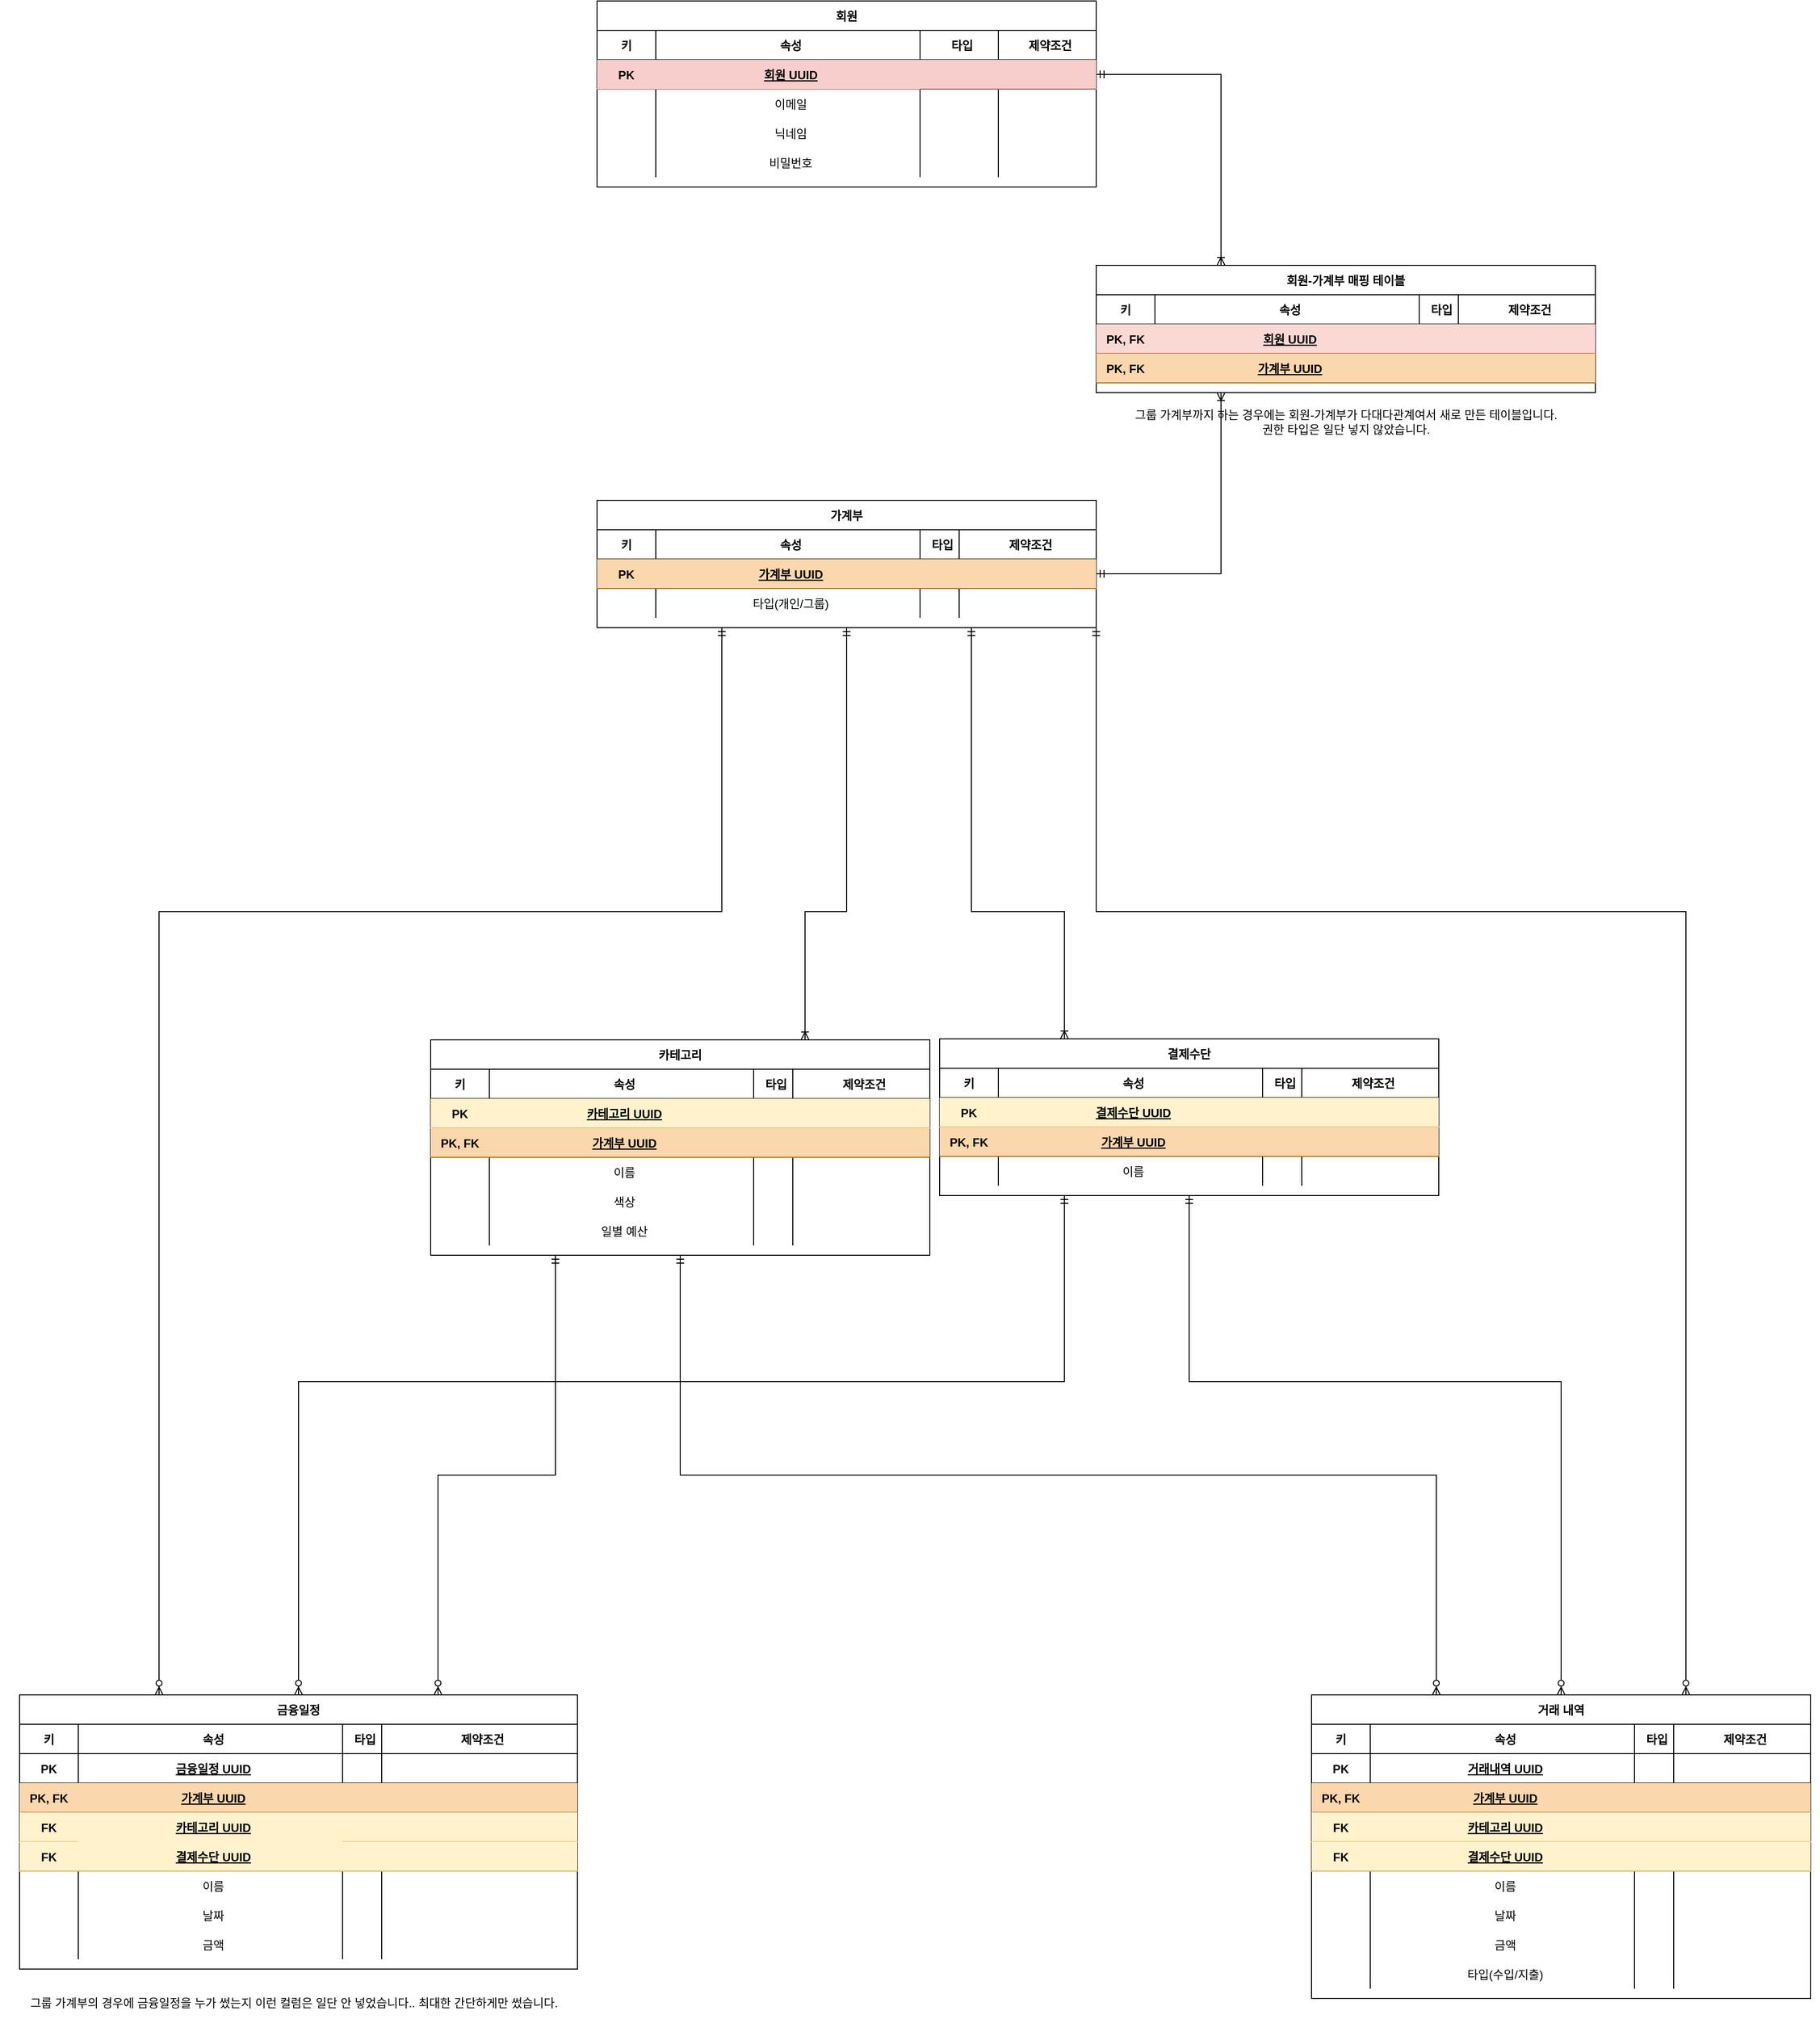 <mxfile version="24.8.6">
  <diagram id="R2lEEEUBdFMjLlhIrx00" name="Page-1">
    <mxGraphModel dx="2350" dy="746" grid="1" gridSize="10" guides="1" tooltips="1" connect="1" arrows="1" fold="1" page="1" pageScale="1" pageWidth="850" pageHeight="1100" math="0" shadow="0" extFonts="Permanent Marker^https://fonts.googleapis.com/css?family=Permanent+Marker">
      <root>
        <mxCell id="0" />
        <mxCell id="1" parent="0" />
        <mxCell id="C-vyLk0tnHw3VtMMgP7b-23" value="회원" style="shape=table;startSize=30;container=1;collapsible=1;childLayout=tableLayout;fixedRows=1;rowLines=0;fontStyle=1;align=center;resizeLast=1;" parent="1" vertex="1">
          <mxGeometry x="340" y="430" width="510" height="190" as="geometry" />
        </mxCell>
        <mxCell id="WYgiIzVauJ0PuDiLOdp9-36" style="shape=partialRectangle;collapsible=0;dropTarget=0;pointerEvents=0;fillColor=none;points=[[0,0.5],[1,0.5]];portConstraint=eastwest;top=0;left=0;right=0;bottom=1;" parent="C-vyLk0tnHw3VtMMgP7b-23" vertex="1">
          <mxGeometry y="30" width="510" height="30" as="geometry" />
        </mxCell>
        <mxCell id="WYgiIzVauJ0PuDiLOdp9-37" value="키" style="shape=partialRectangle;overflow=hidden;connectable=0;fillColor=none;top=0;left=0;bottom=0;right=0;fontStyle=1;" parent="WYgiIzVauJ0PuDiLOdp9-36" vertex="1">
          <mxGeometry width="60" height="30" as="geometry">
            <mxRectangle width="60" height="30" as="alternateBounds" />
          </mxGeometry>
        </mxCell>
        <mxCell id="WYgiIzVauJ0PuDiLOdp9-38" value="속성" style="shape=partialRectangle;overflow=hidden;connectable=0;fillColor=none;top=0;left=0;bottom=0;right=0;align=center;spacingLeft=6;fontStyle=1;" parent="WYgiIzVauJ0PuDiLOdp9-36" vertex="1">
          <mxGeometry x="60" width="270" height="30" as="geometry">
            <mxRectangle width="270" height="30" as="alternateBounds" />
          </mxGeometry>
        </mxCell>
        <mxCell id="WYgiIzVauJ0PuDiLOdp9-39" value="타입" style="shape=partialRectangle;overflow=hidden;connectable=0;fillColor=none;top=0;left=0;bottom=0;right=0;align=center;spacingLeft=6;fontStyle=1;" parent="WYgiIzVauJ0PuDiLOdp9-36" vertex="1">
          <mxGeometry x="330" width="80" height="30" as="geometry">
            <mxRectangle width="80" height="30" as="alternateBounds" />
          </mxGeometry>
        </mxCell>
        <mxCell id="WYgiIzVauJ0PuDiLOdp9-40" value="제약조건" style="shape=partialRectangle;overflow=hidden;connectable=0;fillColor=none;top=0;left=0;bottom=0;right=0;align=center;spacingLeft=6;fontStyle=1;" parent="WYgiIzVauJ0PuDiLOdp9-36" vertex="1">
          <mxGeometry x="410" width="100" height="30" as="geometry">
            <mxRectangle width="100" height="30" as="alternateBounds" />
          </mxGeometry>
        </mxCell>
        <mxCell id="C-vyLk0tnHw3VtMMgP7b-24" value="" style="shape=partialRectangle;collapsible=0;dropTarget=0;pointerEvents=0;fillColor=#f8cecc;points=[[0,0.5],[1,0.5]];portConstraint=eastwest;top=0;left=0;right=0;bottom=1;strokeColor=#b85450;" parent="C-vyLk0tnHw3VtMMgP7b-23" vertex="1">
          <mxGeometry y="60" width="510" height="30" as="geometry" />
        </mxCell>
        <mxCell id="C-vyLk0tnHw3VtMMgP7b-25" value="PK" style="shape=partialRectangle;overflow=hidden;connectable=0;fillColor=#f8cecc;top=0;left=0;bottom=0;right=0;fontStyle=1;strokeColor=#b85450;" parent="C-vyLk0tnHw3VtMMgP7b-24" vertex="1">
          <mxGeometry width="60" height="30" as="geometry">
            <mxRectangle width="60" height="30" as="alternateBounds" />
          </mxGeometry>
        </mxCell>
        <mxCell id="C-vyLk0tnHw3VtMMgP7b-26" value="회원 UUID" style="shape=partialRectangle;overflow=hidden;connectable=0;fillColor=#f8cecc;top=0;left=0;bottom=0;right=0;align=center;spacingLeft=6;fontStyle=5;strokeColor=#b85450;" parent="C-vyLk0tnHw3VtMMgP7b-24" vertex="1">
          <mxGeometry x="60" width="270" height="30" as="geometry">
            <mxRectangle width="270" height="30" as="alternateBounds" />
          </mxGeometry>
        </mxCell>
        <mxCell id="WYgiIzVauJ0PuDiLOdp9-34" style="shape=partialRectangle;overflow=hidden;connectable=0;fillColor=none;top=0;left=0;bottom=0;right=0;align=left;spacingLeft=6;fontStyle=5;" parent="C-vyLk0tnHw3VtMMgP7b-24" vertex="1">
          <mxGeometry x="330" width="80" height="30" as="geometry">
            <mxRectangle width="80" height="30" as="alternateBounds" />
          </mxGeometry>
        </mxCell>
        <mxCell id="WYgiIzVauJ0PuDiLOdp9-41" style="shape=partialRectangle;overflow=hidden;connectable=0;fillColor=none;top=0;left=0;bottom=0;right=0;align=left;spacingLeft=6;fontStyle=5;" parent="C-vyLk0tnHw3VtMMgP7b-24" vertex="1">
          <mxGeometry x="410" width="100" height="30" as="geometry">
            <mxRectangle width="100" height="30" as="alternateBounds" />
          </mxGeometry>
        </mxCell>
        <mxCell id="S_ShTz-iNBkfd8YQ8U4w-114" style="shape=partialRectangle;collapsible=0;dropTarget=0;pointerEvents=0;fillColor=none;points=[[0,0.5],[1,0.5]];portConstraint=eastwest;top=0;left=0;right=0;bottom=0;" vertex="1" parent="C-vyLk0tnHw3VtMMgP7b-23">
          <mxGeometry y="90" width="510" height="30" as="geometry" />
        </mxCell>
        <mxCell id="S_ShTz-iNBkfd8YQ8U4w-115" style="shape=partialRectangle;overflow=hidden;connectable=0;fillColor=none;top=0;left=0;bottom=0;right=0;" vertex="1" parent="S_ShTz-iNBkfd8YQ8U4w-114">
          <mxGeometry width="60" height="30" as="geometry">
            <mxRectangle width="60" height="30" as="alternateBounds" />
          </mxGeometry>
        </mxCell>
        <mxCell id="S_ShTz-iNBkfd8YQ8U4w-116" value="이메일" style="shape=partialRectangle;overflow=hidden;connectable=0;fillColor=none;top=0;left=0;bottom=0;right=0;align=center;spacingLeft=6;" vertex="1" parent="S_ShTz-iNBkfd8YQ8U4w-114">
          <mxGeometry x="60" width="270" height="30" as="geometry">
            <mxRectangle width="270" height="30" as="alternateBounds" />
          </mxGeometry>
        </mxCell>
        <mxCell id="S_ShTz-iNBkfd8YQ8U4w-117" style="shape=partialRectangle;overflow=hidden;connectable=0;fillColor=none;top=0;left=0;bottom=0;right=0;align=left;spacingLeft=6;" vertex="1" parent="S_ShTz-iNBkfd8YQ8U4w-114">
          <mxGeometry x="330" width="80" height="30" as="geometry">
            <mxRectangle width="80" height="30" as="alternateBounds" />
          </mxGeometry>
        </mxCell>
        <mxCell id="S_ShTz-iNBkfd8YQ8U4w-118" style="shape=partialRectangle;overflow=hidden;connectable=0;fillColor=none;top=0;left=0;bottom=0;right=0;align=left;spacingLeft=6;" vertex="1" parent="S_ShTz-iNBkfd8YQ8U4w-114">
          <mxGeometry x="410" width="100" height="30" as="geometry">
            <mxRectangle width="100" height="30" as="alternateBounds" />
          </mxGeometry>
        </mxCell>
        <mxCell id="S_ShTz-iNBkfd8YQ8U4w-21" style="shape=partialRectangle;collapsible=0;dropTarget=0;pointerEvents=0;fillColor=none;points=[[0,0.5],[1,0.5]];portConstraint=eastwest;top=0;left=0;right=0;bottom=0;" vertex="1" parent="C-vyLk0tnHw3VtMMgP7b-23">
          <mxGeometry y="120" width="510" height="30" as="geometry" />
        </mxCell>
        <mxCell id="S_ShTz-iNBkfd8YQ8U4w-22" style="shape=partialRectangle;overflow=hidden;connectable=0;fillColor=none;top=0;left=0;bottom=0;right=0;" vertex="1" parent="S_ShTz-iNBkfd8YQ8U4w-21">
          <mxGeometry width="60" height="30" as="geometry">
            <mxRectangle width="60" height="30" as="alternateBounds" />
          </mxGeometry>
        </mxCell>
        <mxCell id="S_ShTz-iNBkfd8YQ8U4w-23" value="닉네임" style="shape=partialRectangle;overflow=hidden;connectable=0;fillColor=none;top=0;left=0;bottom=0;right=0;align=center;spacingLeft=6;" vertex="1" parent="S_ShTz-iNBkfd8YQ8U4w-21">
          <mxGeometry x="60" width="270" height="30" as="geometry">
            <mxRectangle width="270" height="30" as="alternateBounds" />
          </mxGeometry>
        </mxCell>
        <mxCell id="S_ShTz-iNBkfd8YQ8U4w-24" style="shape=partialRectangle;overflow=hidden;connectable=0;fillColor=none;top=0;left=0;bottom=0;right=0;align=left;spacingLeft=6;" vertex="1" parent="S_ShTz-iNBkfd8YQ8U4w-21">
          <mxGeometry x="330" width="80" height="30" as="geometry">
            <mxRectangle width="80" height="30" as="alternateBounds" />
          </mxGeometry>
        </mxCell>
        <mxCell id="S_ShTz-iNBkfd8YQ8U4w-25" style="shape=partialRectangle;overflow=hidden;connectable=0;fillColor=none;top=0;left=0;bottom=0;right=0;align=left;spacingLeft=6;" vertex="1" parent="S_ShTz-iNBkfd8YQ8U4w-21">
          <mxGeometry x="410" width="100" height="30" as="geometry">
            <mxRectangle width="100" height="30" as="alternateBounds" />
          </mxGeometry>
        </mxCell>
        <mxCell id="S_ShTz-iNBkfd8YQ8U4w-16" style="shape=partialRectangle;collapsible=0;dropTarget=0;pointerEvents=0;fillColor=none;points=[[0,0.5],[1,0.5]];portConstraint=eastwest;top=0;left=0;right=0;bottom=0;" vertex="1" parent="C-vyLk0tnHw3VtMMgP7b-23">
          <mxGeometry y="150" width="510" height="30" as="geometry" />
        </mxCell>
        <mxCell id="S_ShTz-iNBkfd8YQ8U4w-17" style="shape=partialRectangle;overflow=hidden;connectable=0;fillColor=none;top=0;left=0;bottom=0;right=0;" vertex="1" parent="S_ShTz-iNBkfd8YQ8U4w-16">
          <mxGeometry width="60" height="30" as="geometry">
            <mxRectangle width="60" height="30" as="alternateBounds" />
          </mxGeometry>
        </mxCell>
        <mxCell id="S_ShTz-iNBkfd8YQ8U4w-18" value="비밀번호" style="shape=partialRectangle;overflow=hidden;connectable=0;fillColor=none;top=0;left=0;bottom=0;right=0;align=center;spacingLeft=6;" vertex="1" parent="S_ShTz-iNBkfd8YQ8U4w-16">
          <mxGeometry x="60" width="270" height="30" as="geometry">
            <mxRectangle width="270" height="30" as="alternateBounds" />
          </mxGeometry>
        </mxCell>
        <mxCell id="S_ShTz-iNBkfd8YQ8U4w-19" style="shape=partialRectangle;overflow=hidden;connectable=0;fillColor=none;top=0;left=0;bottom=0;right=0;align=left;spacingLeft=6;" vertex="1" parent="S_ShTz-iNBkfd8YQ8U4w-16">
          <mxGeometry x="330" width="80" height="30" as="geometry">
            <mxRectangle width="80" height="30" as="alternateBounds" />
          </mxGeometry>
        </mxCell>
        <mxCell id="S_ShTz-iNBkfd8YQ8U4w-20" style="shape=partialRectangle;overflow=hidden;connectable=0;fillColor=none;top=0;left=0;bottom=0;right=0;align=left;spacingLeft=6;" vertex="1" parent="S_ShTz-iNBkfd8YQ8U4w-16">
          <mxGeometry x="410" width="100" height="30" as="geometry">
            <mxRectangle width="100" height="30" as="alternateBounds" />
          </mxGeometry>
        </mxCell>
        <mxCell id="WYgiIzVauJ0PuDiLOdp9-43" style="edgeStyle=orthogonalEdgeStyle;rounded=0;orthogonalLoop=1;jettySize=auto;html=1;exitX=1;exitY=0.5;exitDx=0;exitDy=0;" parent="C-vyLk0tnHw3VtMMgP7b-23" source="C-vyLk0tnHw3VtMMgP7b-24" target="C-vyLk0tnHw3VtMMgP7b-24" edge="1">
          <mxGeometry relative="1" as="geometry" />
        </mxCell>
        <mxCell id="WYgiIzVauJ0PuDiLOdp9-44" value="카테고리" style="shape=table;startSize=30;container=1;collapsible=1;childLayout=tableLayout;fixedRows=1;rowLines=0;fontStyle=1;align=center;resizeLast=1;" parent="1" vertex="1">
          <mxGeometry x="170" y="1491" width="510" height="220" as="geometry" />
        </mxCell>
        <mxCell id="WYgiIzVauJ0PuDiLOdp9-45" style="shape=partialRectangle;collapsible=0;dropTarget=0;pointerEvents=0;fillColor=none;points=[[0,0.5],[1,0.5]];portConstraint=eastwest;top=0;left=0;right=0;bottom=1;" parent="WYgiIzVauJ0PuDiLOdp9-44" vertex="1">
          <mxGeometry y="30" width="510" height="30" as="geometry" />
        </mxCell>
        <mxCell id="WYgiIzVauJ0PuDiLOdp9-46" value="키" style="shape=partialRectangle;overflow=hidden;connectable=0;fillColor=none;top=0;left=0;bottom=0;right=0;fontStyle=1;" parent="WYgiIzVauJ0PuDiLOdp9-45" vertex="1">
          <mxGeometry width="60" height="30" as="geometry">
            <mxRectangle width="60" height="30" as="alternateBounds" />
          </mxGeometry>
        </mxCell>
        <mxCell id="WYgiIzVauJ0PuDiLOdp9-47" value="속성" style="shape=partialRectangle;overflow=hidden;connectable=0;fillColor=none;top=0;left=0;bottom=0;right=0;align=center;spacingLeft=6;fontStyle=1;" parent="WYgiIzVauJ0PuDiLOdp9-45" vertex="1">
          <mxGeometry x="60" width="270" height="30" as="geometry">
            <mxRectangle width="270" height="30" as="alternateBounds" />
          </mxGeometry>
        </mxCell>
        <mxCell id="WYgiIzVauJ0PuDiLOdp9-48" value="타입" style="shape=partialRectangle;overflow=hidden;connectable=0;fillColor=none;top=0;left=0;bottom=0;right=0;align=center;spacingLeft=6;fontStyle=1;" parent="WYgiIzVauJ0PuDiLOdp9-45" vertex="1">
          <mxGeometry x="330" width="40" height="30" as="geometry">
            <mxRectangle width="40" height="30" as="alternateBounds" />
          </mxGeometry>
        </mxCell>
        <mxCell id="WYgiIzVauJ0PuDiLOdp9-49" value="제약조건" style="shape=partialRectangle;overflow=hidden;connectable=0;fillColor=none;top=0;left=0;bottom=0;right=0;align=center;spacingLeft=6;fontStyle=1;" parent="WYgiIzVauJ0PuDiLOdp9-45" vertex="1">
          <mxGeometry x="370" width="140" height="30" as="geometry">
            <mxRectangle width="140" height="30" as="alternateBounds" />
          </mxGeometry>
        </mxCell>
        <mxCell id="T_6nDknJ-lvpMeQbUiSx-6" style="shape=partialRectangle;collapsible=0;dropTarget=0;pointerEvents=0;fillColor=#fff2cc;points=[[0,0.5],[1,0.5]];portConstraint=eastwest;top=0;left=0;right=0;bottom=1;strokeColor=#d6b656;" parent="WYgiIzVauJ0PuDiLOdp9-44" vertex="1">
          <mxGeometry y="60" width="510" height="30" as="geometry" />
        </mxCell>
        <mxCell id="T_6nDknJ-lvpMeQbUiSx-7" value="PK" style="shape=partialRectangle;overflow=hidden;connectable=0;fillColor=none;top=0;left=0;bottom=0;right=0;fontStyle=1;" parent="T_6nDknJ-lvpMeQbUiSx-6" vertex="1">
          <mxGeometry width="60" height="30" as="geometry">
            <mxRectangle width="60" height="30" as="alternateBounds" />
          </mxGeometry>
        </mxCell>
        <mxCell id="T_6nDknJ-lvpMeQbUiSx-8" value="카테고리 UUID" style="shape=partialRectangle;overflow=hidden;connectable=0;fillColor=none;top=0;left=0;bottom=0;right=0;align=center;spacingLeft=6;fontStyle=5;" parent="T_6nDknJ-lvpMeQbUiSx-6" vertex="1">
          <mxGeometry x="60" width="270" height="30" as="geometry">
            <mxRectangle width="270" height="30" as="alternateBounds" />
          </mxGeometry>
        </mxCell>
        <mxCell id="T_6nDknJ-lvpMeQbUiSx-9" style="shape=partialRectangle;overflow=hidden;connectable=0;fillColor=none;top=0;left=0;bottom=0;right=0;align=left;spacingLeft=6;fontStyle=5;" parent="T_6nDknJ-lvpMeQbUiSx-6" vertex="1">
          <mxGeometry x="330" width="40" height="30" as="geometry">
            <mxRectangle width="40" height="30" as="alternateBounds" />
          </mxGeometry>
        </mxCell>
        <mxCell id="T_6nDknJ-lvpMeQbUiSx-10" style="shape=partialRectangle;overflow=hidden;connectable=0;fillColor=none;top=0;left=0;bottom=0;right=0;align=left;spacingLeft=6;fontStyle=5;" parent="T_6nDknJ-lvpMeQbUiSx-6" vertex="1">
          <mxGeometry x="370" width="140" height="30" as="geometry">
            <mxRectangle width="140" height="30" as="alternateBounds" />
          </mxGeometry>
        </mxCell>
        <mxCell id="S_ShTz-iNBkfd8YQ8U4w-97" style="shape=partialRectangle;collapsible=0;dropTarget=0;pointerEvents=0;fillColor=#fad7ac;points=[[0,0.5],[1,0.5]];portConstraint=eastwest;top=0;left=0;right=0;bottom=1;strokeColor=#b46504;" vertex="1" parent="WYgiIzVauJ0PuDiLOdp9-44">
          <mxGeometry y="90" width="510" height="30" as="geometry" />
        </mxCell>
        <mxCell id="S_ShTz-iNBkfd8YQ8U4w-98" value="PK, FK" style="shape=partialRectangle;overflow=hidden;connectable=0;fillColor=none;top=0;left=0;bottom=0;right=0;fontStyle=1;" vertex="1" parent="S_ShTz-iNBkfd8YQ8U4w-97">
          <mxGeometry width="60" height="30" as="geometry">
            <mxRectangle width="60" height="30" as="alternateBounds" />
          </mxGeometry>
        </mxCell>
        <mxCell id="S_ShTz-iNBkfd8YQ8U4w-99" value="가계부 UUID" style="shape=partialRectangle;overflow=hidden;connectable=0;fillColor=none;top=0;left=0;bottom=0;right=0;align=center;spacingLeft=6;fontStyle=5;" vertex="1" parent="S_ShTz-iNBkfd8YQ8U4w-97">
          <mxGeometry x="60" width="270" height="30" as="geometry">
            <mxRectangle width="270" height="30" as="alternateBounds" />
          </mxGeometry>
        </mxCell>
        <mxCell id="S_ShTz-iNBkfd8YQ8U4w-100" style="shape=partialRectangle;overflow=hidden;connectable=0;fillColor=none;top=0;left=0;bottom=0;right=0;align=left;spacingLeft=6;fontStyle=5;" vertex="1" parent="S_ShTz-iNBkfd8YQ8U4w-97">
          <mxGeometry x="330" width="40" height="30" as="geometry">
            <mxRectangle width="40" height="30" as="alternateBounds" />
          </mxGeometry>
        </mxCell>
        <mxCell id="S_ShTz-iNBkfd8YQ8U4w-101" style="shape=partialRectangle;overflow=hidden;connectable=0;fillColor=none;top=0;left=0;bottom=0;right=0;align=left;spacingLeft=6;fontStyle=5;" vertex="1" parent="S_ShTz-iNBkfd8YQ8U4w-97">
          <mxGeometry x="370" width="140" height="30" as="geometry">
            <mxRectangle width="140" height="30" as="alternateBounds" />
          </mxGeometry>
        </mxCell>
        <mxCell id="WYgiIzVauJ0PuDiLOdp9-55" value="" style="shape=partialRectangle;collapsible=0;dropTarget=0;pointerEvents=0;fillColor=none;points=[[0,0.5],[1,0.5]];portConstraint=eastwest;top=0;left=0;right=0;bottom=0;" parent="WYgiIzVauJ0PuDiLOdp9-44" vertex="1">
          <mxGeometry y="120" width="510" height="30" as="geometry" />
        </mxCell>
        <mxCell id="WYgiIzVauJ0PuDiLOdp9-56" value="" style="shape=partialRectangle;overflow=hidden;connectable=0;fillColor=none;top=0;left=0;bottom=0;right=0;" parent="WYgiIzVauJ0PuDiLOdp9-55" vertex="1">
          <mxGeometry width="60" height="30" as="geometry">
            <mxRectangle width="60" height="30" as="alternateBounds" />
          </mxGeometry>
        </mxCell>
        <mxCell id="WYgiIzVauJ0PuDiLOdp9-57" value="이름" style="shape=partialRectangle;overflow=hidden;connectable=0;fillColor=none;top=0;left=0;bottom=0;right=0;align=center;spacingLeft=6;" parent="WYgiIzVauJ0PuDiLOdp9-55" vertex="1">
          <mxGeometry x="60" width="270" height="30" as="geometry">
            <mxRectangle width="270" height="30" as="alternateBounds" />
          </mxGeometry>
        </mxCell>
        <mxCell id="WYgiIzVauJ0PuDiLOdp9-58" style="shape=partialRectangle;overflow=hidden;connectable=0;fillColor=none;top=0;left=0;bottom=0;right=0;align=left;spacingLeft=6;" parent="WYgiIzVauJ0PuDiLOdp9-55" vertex="1">
          <mxGeometry x="330" width="40" height="30" as="geometry">
            <mxRectangle width="40" height="30" as="alternateBounds" />
          </mxGeometry>
        </mxCell>
        <mxCell id="WYgiIzVauJ0PuDiLOdp9-59" style="shape=partialRectangle;overflow=hidden;connectable=0;fillColor=none;top=0;left=0;bottom=0;right=0;align=left;spacingLeft=6;" parent="WYgiIzVauJ0PuDiLOdp9-55" vertex="1">
          <mxGeometry x="370" width="140" height="30" as="geometry">
            <mxRectangle width="140" height="30" as="alternateBounds" />
          </mxGeometry>
        </mxCell>
        <mxCell id="S_ShTz-iNBkfd8YQ8U4w-11" style="shape=partialRectangle;collapsible=0;dropTarget=0;pointerEvents=0;fillColor=none;points=[[0,0.5],[1,0.5]];portConstraint=eastwest;top=0;left=0;right=0;bottom=0;" vertex="1" parent="WYgiIzVauJ0PuDiLOdp9-44">
          <mxGeometry y="150" width="510" height="30" as="geometry" />
        </mxCell>
        <mxCell id="S_ShTz-iNBkfd8YQ8U4w-12" style="shape=partialRectangle;overflow=hidden;connectable=0;fillColor=none;top=0;left=0;bottom=0;right=0;" vertex="1" parent="S_ShTz-iNBkfd8YQ8U4w-11">
          <mxGeometry width="60" height="30" as="geometry">
            <mxRectangle width="60" height="30" as="alternateBounds" />
          </mxGeometry>
        </mxCell>
        <mxCell id="S_ShTz-iNBkfd8YQ8U4w-13" value="색상" style="shape=partialRectangle;overflow=hidden;connectable=0;fillColor=none;top=0;left=0;bottom=0;right=0;align=center;spacingLeft=6;" vertex="1" parent="S_ShTz-iNBkfd8YQ8U4w-11">
          <mxGeometry x="60" width="270" height="30" as="geometry">
            <mxRectangle width="270" height="30" as="alternateBounds" />
          </mxGeometry>
        </mxCell>
        <mxCell id="S_ShTz-iNBkfd8YQ8U4w-14" style="shape=partialRectangle;overflow=hidden;connectable=0;fillColor=none;top=0;left=0;bottom=0;right=0;align=left;spacingLeft=6;" vertex="1" parent="S_ShTz-iNBkfd8YQ8U4w-11">
          <mxGeometry x="330" width="40" height="30" as="geometry">
            <mxRectangle width="40" height="30" as="alternateBounds" />
          </mxGeometry>
        </mxCell>
        <mxCell id="S_ShTz-iNBkfd8YQ8U4w-15" style="shape=partialRectangle;overflow=hidden;connectable=0;fillColor=none;top=0;left=0;bottom=0;right=0;align=left;spacingLeft=6;" vertex="1" parent="S_ShTz-iNBkfd8YQ8U4w-11">
          <mxGeometry x="370" width="140" height="30" as="geometry">
            <mxRectangle width="140" height="30" as="alternateBounds" />
          </mxGeometry>
        </mxCell>
        <mxCell id="S_ShTz-iNBkfd8YQ8U4w-6" style="shape=partialRectangle;collapsible=0;dropTarget=0;pointerEvents=0;fillColor=none;points=[[0,0.5],[1,0.5]];portConstraint=eastwest;top=0;left=0;right=0;bottom=0;" vertex="1" parent="WYgiIzVauJ0PuDiLOdp9-44">
          <mxGeometry y="180" width="510" height="30" as="geometry" />
        </mxCell>
        <mxCell id="S_ShTz-iNBkfd8YQ8U4w-7" style="shape=partialRectangle;overflow=hidden;connectable=0;fillColor=none;top=0;left=0;bottom=0;right=0;" vertex="1" parent="S_ShTz-iNBkfd8YQ8U4w-6">
          <mxGeometry width="60" height="30" as="geometry">
            <mxRectangle width="60" height="30" as="alternateBounds" />
          </mxGeometry>
        </mxCell>
        <mxCell id="S_ShTz-iNBkfd8YQ8U4w-8" value="일별 예산" style="shape=partialRectangle;overflow=hidden;connectable=0;fillColor=none;top=0;left=0;bottom=0;right=0;align=center;spacingLeft=6;" vertex="1" parent="S_ShTz-iNBkfd8YQ8U4w-6">
          <mxGeometry x="60" width="270" height="30" as="geometry">
            <mxRectangle width="270" height="30" as="alternateBounds" />
          </mxGeometry>
        </mxCell>
        <mxCell id="S_ShTz-iNBkfd8YQ8U4w-9" style="shape=partialRectangle;overflow=hidden;connectable=0;fillColor=none;top=0;left=0;bottom=0;right=0;align=left;spacingLeft=6;" vertex="1" parent="S_ShTz-iNBkfd8YQ8U4w-6">
          <mxGeometry x="330" width="40" height="30" as="geometry">
            <mxRectangle width="40" height="30" as="alternateBounds" />
          </mxGeometry>
        </mxCell>
        <mxCell id="S_ShTz-iNBkfd8YQ8U4w-10" style="shape=partialRectangle;overflow=hidden;connectable=0;fillColor=none;top=0;left=0;bottom=0;right=0;align=left;spacingLeft=6;" vertex="1" parent="S_ShTz-iNBkfd8YQ8U4w-6">
          <mxGeometry x="370" width="140" height="30" as="geometry">
            <mxRectangle width="140" height="30" as="alternateBounds" />
          </mxGeometry>
        </mxCell>
        <mxCell id="WYgiIzVauJ0PuDiLOdp9-60" style="edgeStyle=orthogonalEdgeStyle;rounded=0;orthogonalLoop=1;jettySize=auto;html=1;exitX=1;exitY=0.5;exitDx=0;exitDy=0;" parent="WYgiIzVauJ0PuDiLOdp9-44" source="WYgiIzVauJ0PuDiLOdp9-50" target="WYgiIzVauJ0PuDiLOdp9-50" edge="1">
          <mxGeometry relative="1" as="geometry" />
        </mxCell>
        <mxCell id="WYgiIzVauJ0PuDiLOdp9-78" value="가계부" style="shape=table;startSize=30;container=1;collapsible=1;childLayout=tableLayout;fixedRows=1;rowLines=0;fontStyle=1;align=center;resizeLast=1;" parent="1" vertex="1">
          <mxGeometry x="340" y="940" width="510" height="130" as="geometry" />
        </mxCell>
        <mxCell id="WYgiIzVauJ0PuDiLOdp9-79" style="shape=partialRectangle;collapsible=0;dropTarget=0;pointerEvents=0;fillColor=none;points=[[0,0.5],[1,0.5]];portConstraint=eastwest;top=0;left=0;right=0;bottom=1;" parent="WYgiIzVauJ0PuDiLOdp9-78" vertex="1">
          <mxGeometry y="30" width="510" height="30" as="geometry" />
        </mxCell>
        <mxCell id="WYgiIzVauJ0PuDiLOdp9-80" value="키" style="shape=partialRectangle;overflow=hidden;connectable=0;fillColor=none;top=0;left=0;bottom=0;right=0;fontStyle=1;" parent="WYgiIzVauJ0PuDiLOdp9-79" vertex="1">
          <mxGeometry width="60" height="30" as="geometry">
            <mxRectangle width="60" height="30" as="alternateBounds" />
          </mxGeometry>
        </mxCell>
        <mxCell id="WYgiIzVauJ0PuDiLOdp9-81" value="속성" style="shape=partialRectangle;overflow=hidden;connectable=0;fillColor=none;top=0;left=0;bottom=0;right=0;align=center;spacingLeft=6;fontStyle=1;" parent="WYgiIzVauJ0PuDiLOdp9-79" vertex="1">
          <mxGeometry x="60" width="270" height="30" as="geometry">
            <mxRectangle width="270" height="30" as="alternateBounds" />
          </mxGeometry>
        </mxCell>
        <mxCell id="WYgiIzVauJ0PuDiLOdp9-82" value="타입" style="shape=partialRectangle;overflow=hidden;connectable=0;fillColor=none;top=0;left=0;bottom=0;right=0;align=center;spacingLeft=6;fontStyle=1;" parent="WYgiIzVauJ0PuDiLOdp9-79" vertex="1">
          <mxGeometry x="330" width="40" height="30" as="geometry">
            <mxRectangle width="40" height="30" as="alternateBounds" />
          </mxGeometry>
        </mxCell>
        <mxCell id="WYgiIzVauJ0PuDiLOdp9-83" value="제약조건" style="shape=partialRectangle;overflow=hidden;connectable=0;fillColor=none;top=0;left=0;bottom=0;right=0;align=center;spacingLeft=6;fontStyle=1;" parent="WYgiIzVauJ0PuDiLOdp9-79" vertex="1">
          <mxGeometry x="370" width="140" height="30" as="geometry">
            <mxRectangle width="140" height="30" as="alternateBounds" />
          </mxGeometry>
        </mxCell>
        <mxCell id="WYgiIzVauJ0PuDiLOdp9-84" value="" style="shape=partialRectangle;collapsible=0;dropTarget=0;pointerEvents=0;fillColor=#fad7ac;points=[[0,0.5],[1,0.5]];portConstraint=eastwest;top=0;left=0;right=0;bottom=1;strokeColor=#b46504;" parent="WYgiIzVauJ0PuDiLOdp9-78" vertex="1">
          <mxGeometry y="60" width="510" height="30" as="geometry" />
        </mxCell>
        <mxCell id="WYgiIzVauJ0PuDiLOdp9-85" value="PK" style="shape=partialRectangle;overflow=hidden;connectable=0;fillColor=none;top=0;left=0;bottom=0;right=0;fontStyle=1;" parent="WYgiIzVauJ0PuDiLOdp9-84" vertex="1">
          <mxGeometry width="60" height="30" as="geometry">
            <mxRectangle width="60" height="30" as="alternateBounds" />
          </mxGeometry>
        </mxCell>
        <mxCell id="WYgiIzVauJ0PuDiLOdp9-86" value="가계부 UUID" style="shape=partialRectangle;overflow=hidden;connectable=0;fillColor=none;top=0;left=0;bottom=0;right=0;align=center;spacingLeft=6;fontStyle=5;" parent="WYgiIzVauJ0PuDiLOdp9-84" vertex="1">
          <mxGeometry x="60" width="270" height="30" as="geometry">
            <mxRectangle width="270" height="30" as="alternateBounds" />
          </mxGeometry>
        </mxCell>
        <mxCell id="WYgiIzVauJ0PuDiLOdp9-87" style="shape=partialRectangle;overflow=hidden;connectable=0;fillColor=none;top=0;left=0;bottom=0;right=0;align=left;spacingLeft=6;fontStyle=5;" parent="WYgiIzVauJ0PuDiLOdp9-84" vertex="1">
          <mxGeometry x="330" width="40" height="30" as="geometry">
            <mxRectangle width="40" height="30" as="alternateBounds" />
          </mxGeometry>
        </mxCell>
        <mxCell id="WYgiIzVauJ0PuDiLOdp9-88" style="shape=partialRectangle;overflow=hidden;connectable=0;fillColor=none;top=0;left=0;bottom=0;right=0;align=left;spacingLeft=6;fontStyle=5;" parent="WYgiIzVauJ0PuDiLOdp9-84" vertex="1">
          <mxGeometry x="370" width="140" height="30" as="geometry">
            <mxRectangle width="140" height="30" as="alternateBounds" />
          </mxGeometry>
        </mxCell>
        <mxCell id="WYgiIzVauJ0PuDiLOdp9-89" value="" style="shape=partialRectangle;collapsible=0;dropTarget=0;pointerEvents=0;fillColor=none;points=[[0,0.5],[1,0.5]];portConstraint=eastwest;top=0;left=0;right=0;bottom=0;" parent="WYgiIzVauJ0PuDiLOdp9-78" vertex="1">
          <mxGeometry y="90" width="510" height="30" as="geometry" />
        </mxCell>
        <mxCell id="WYgiIzVauJ0PuDiLOdp9-90" value="" style="shape=partialRectangle;overflow=hidden;connectable=0;fillColor=none;top=0;left=0;bottom=0;right=0;" parent="WYgiIzVauJ0PuDiLOdp9-89" vertex="1">
          <mxGeometry width="60" height="30" as="geometry">
            <mxRectangle width="60" height="30" as="alternateBounds" />
          </mxGeometry>
        </mxCell>
        <mxCell id="WYgiIzVauJ0PuDiLOdp9-91" value="타입(개인/그룹)" style="shape=partialRectangle;overflow=hidden;connectable=0;fillColor=none;top=0;left=0;bottom=0;right=0;align=center;spacingLeft=6;" parent="WYgiIzVauJ0PuDiLOdp9-89" vertex="1">
          <mxGeometry x="60" width="270" height="30" as="geometry">
            <mxRectangle width="270" height="30" as="alternateBounds" />
          </mxGeometry>
        </mxCell>
        <mxCell id="WYgiIzVauJ0PuDiLOdp9-92" style="shape=partialRectangle;overflow=hidden;connectable=0;fillColor=none;top=0;left=0;bottom=0;right=0;align=left;spacingLeft=6;" parent="WYgiIzVauJ0PuDiLOdp9-89" vertex="1">
          <mxGeometry x="330" width="40" height="30" as="geometry">
            <mxRectangle width="40" height="30" as="alternateBounds" />
          </mxGeometry>
        </mxCell>
        <mxCell id="WYgiIzVauJ0PuDiLOdp9-93" style="shape=partialRectangle;overflow=hidden;connectable=0;fillColor=none;top=0;left=0;bottom=0;right=0;align=left;spacingLeft=6;" parent="WYgiIzVauJ0PuDiLOdp9-89" vertex="1">
          <mxGeometry x="370" width="140" height="30" as="geometry">
            <mxRectangle width="140" height="30" as="alternateBounds" />
          </mxGeometry>
        </mxCell>
        <mxCell id="WYgiIzVauJ0PuDiLOdp9-94" style="edgeStyle=orthogonalEdgeStyle;rounded=0;orthogonalLoop=1;jettySize=auto;html=1;exitX=1;exitY=0.5;exitDx=0;exitDy=0;" parent="WYgiIzVauJ0PuDiLOdp9-78" source="WYgiIzVauJ0PuDiLOdp9-84" target="WYgiIzVauJ0PuDiLOdp9-84" edge="1">
          <mxGeometry relative="1" as="geometry" />
        </mxCell>
        <mxCell id="WYgiIzVauJ0PuDiLOdp9-95" value="결제수단" style="shape=table;startSize=30;container=1;collapsible=1;childLayout=tableLayout;fixedRows=1;rowLines=0;fontStyle=1;align=center;resizeLast=1;" parent="1" vertex="1">
          <mxGeometry x="690" y="1490" width="510" height="160" as="geometry" />
        </mxCell>
        <mxCell id="WYgiIzVauJ0PuDiLOdp9-96" style="shape=partialRectangle;collapsible=0;dropTarget=0;pointerEvents=0;fillColor=none;points=[[0,0.5],[1,0.5]];portConstraint=eastwest;top=0;left=0;right=0;bottom=1;" parent="WYgiIzVauJ0PuDiLOdp9-95" vertex="1">
          <mxGeometry y="30" width="510" height="30" as="geometry" />
        </mxCell>
        <mxCell id="WYgiIzVauJ0PuDiLOdp9-97" value="키" style="shape=partialRectangle;overflow=hidden;connectable=0;fillColor=none;top=0;left=0;bottom=0;right=0;fontStyle=1;" parent="WYgiIzVauJ0PuDiLOdp9-96" vertex="1">
          <mxGeometry width="60" height="30" as="geometry">
            <mxRectangle width="60" height="30" as="alternateBounds" />
          </mxGeometry>
        </mxCell>
        <mxCell id="WYgiIzVauJ0PuDiLOdp9-98" value="속성" style="shape=partialRectangle;overflow=hidden;connectable=0;fillColor=none;top=0;left=0;bottom=0;right=0;align=center;spacingLeft=6;fontStyle=1;" parent="WYgiIzVauJ0PuDiLOdp9-96" vertex="1">
          <mxGeometry x="60" width="270" height="30" as="geometry">
            <mxRectangle width="270" height="30" as="alternateBounds" />
          </mxGeometry>
        </mxCell>
        <mxCell id="WYgiIzVauJ0PuDiLOdp9-99" value="타입" style="shape=partialRectangle;overflow=hidden;connectable=0;fillColor=none;top=0;left=0;bottom=0;right=0;align=center;spacingLeft=6;fontStyle=1;" parent="WYgiIzVauJ0PuDiLOdp9-96" vertex="1">
          <mxGeometry x="330" width="40" height="30" as="geometry">
            <mxRectangle width="40" height="30" as="alternateBounds" />
          </mxGeometry>
        </mxCell>
        <mxCell id="WYgiIzVauJ0PuDiLOdp9-100" value="제약조건" style="shape=partialRectangle;overflow=hidden;connectable=0;fillColor=none;top=0;left=0;bottom=0;right=0;align=center;spacingLeft=6;fontStyle=1;" parent="WYgiIzVauJ0PuDiLOdp9-96" vertex="1">
          <mxGeometry x="370" width="140" height="30" as="geometry">
            <mxRectangle width="140" height="30" as="alternateBounds" />
          </mxGeometry>
        </mxCell>
        <mxCell id="WYgiIzVauJ0PuDiLOdp9-101" value="" style="shape=partialRectangle;collapsible=0;dropTarget=0;pointerEvents=0;fillColor=#fff2cc;points=[[0,0.5],[1,0.5]];portConstraint=eastwest;top=0;left=0;right=0;bottom=1;strokeColor=#d6b656;" parent="WYgiIzVauJ0PuDiLOdp9-95" vertex="1">
          <mxGeometry y="60" width="510" height="30" as="geometry" />
        </mxCell>
        <mxCell id="WYgiIzVauJ0PuDiLOdp9-102" value="PK" style="shape=partialRectangle;overflow=hidden;connectable=0;fillColor=none;top=0;left=0;bottom=0;right=0;fontStyle=1;" parent="WYgiIzVauJ0PuDiLOdp9-101" vertex="1">
          <mxGeometry width="60" height="30" as="geometry">
            <mxRectangle width="60" height="30" as="alternateBounds" />
          </mxGeometry>
        </mxCell>
        <mxCell id="WYgiIzVauJ0PuDiLOdp9-103" value="결제수단 UUID" style="shape=partialRectangle;overflow=hidden;connectable=0;fillColor=none;top=0;left=0;bottom=0;right=0;align=center;spacingLeft=6;fontStyle=5;" parent="WYgiIzVauJ0PuDiLOdp9-101" vertex="1">
          <mxGeometry x="60" width="270" height="30" as="geometry">
            <mxRectangle width="270" height="30" as="alternateBounds" />
          </mxGeometry>
        </mxCell>
        <mxCell id="WYgiIzVauJ0PuDiLOdp9-104" style="shape=partialRectangle;overflow=hidden;connectable=0;fillColor=none;top=0;left=0;bottom=0;right=0;align=left;spacingLeft=6;fontStyle=5;" parent="WYgiIzVauJ0PuDiLOdp9-101" vertex="1">
          <mxGeometry x="330" width="40" height="30" as="geometry">
            <mxRectangle width="40" height="30" as="alternateBounds" />
          </mxGeometry>
        </mxCell>
        <mxCell id="WYgiIzVauJ0PuDiLOdp9-105" style="shape=partialRectangle;overflow=hidden;connectable=0;fillColor=none;top=0;left=0;bottom=0;right=0;align=left;spacingLeft=6;fontStyle=5;" parent="WYgiIzVauJ0PuDiLOdp9-101" vertex="1">
          <mxGeometry x="370" width="140" height="30" as="geometry">
            <mxRectangle width="140" height="30" as="alternateBounds" />
          </mxGeometry>
        </mxCell>
        <mxCell id="S_ShTz-iNBkfd8YQ8U4w-102" style="shape=partialRectangle;collapsible=0;dropTarget=0;pointerEvents=0;fillColor=#fad7ac;points=[[0,0.5],[1,0.5]];portConstraint=eastwest;top=0;left=0;right=0;bottom=1;strokeColor=#b46504;" vertex="1" parent="WYgiIzVauJ0PuDiLOdp9-95">
          <mxGeometry y="90" width="510" height="30" as="geometry" />
        </mxCell>
        <mxCell id="S_ShTz-iNBkfd8YQ8U4w-103" value="PK, FK" style="shape=partialRectangle;overflow=hidden;connectable=0;fillColor=none;top=0;left=0;bottom=0;right=0;fontStyle=1;" vertex="1" parent="S_ShTz-iNBkfd8YQ8U4w-102">
          <mxGeometry width="60" height="30" as="geometry">
            <mxRectangle width="60" height="30" as="alternateBounds" />
          </mxGeometry>
        </mxCell>
        <mxCell id="S_ShTz-iNBkfd8YQ8U4w-104" value="가계부 UUID" style="shape=partialRectangle;overflow=hidden;connectable=0;fillColor=none;top=0;left=0;bottom=0;right=0;align=center;spacingLeft=6;fontStyle=5;" vertex="1" parent="S_ShTz-iNBkfd8YQ8U4w-102">
          <mxGeometry x="60" width="270" height="30" as="geometry">
            <mxRectangle width="270" height="30" as="alternateBounds" />
          </mxGeometry>
        </mxCell>
        <mxCell id="S_ShTz-iNBkfd8YQ8U4w-105" style="shape=partialRectangle;overflow=hidden;connectable=0;fillColor=none;top=0;left=0;bottom=0;right=0;align=left;spacingLeft=6;fontStyle=5;" vertex="1" parent="S_ShTz-iNBkfd8YQ8U4w-102">
          <mxGeometry x="330" width="40" height="30" as="geometry">
            <mxRectangle width="40" height="30" as="alternateBounds" />
          </mxGeometry>
        </mxCell>
        <mxCell id="S_ShTz-iNBkfd8YQ8U4w-106" style="shape=partialRectangle;overflow=hidden;connectable=0;fillColor=none;top=0;left=0;bottom=0;right=0;align=left;spacingLeft=6;fontStyle=5;" vertex="1" parent="S_ShTz-iNBkfd8YQ8U4w-102">
          <mxGeometry x="370" width="140" height="30" as="geometry">
            <mxRectangle width="140" height="30" as="alternateBounds" />
          </mxGeometry>
        </mxCell>
        <mxCell id="WYgiIzVauJ0PuDiLOdp9-106" value="" style="shape=partialRectangle;collapsible=0;dropTarget=0;pointerEvents=0;fillColor=none;points=[[0,0.5],[1,0.5]];portConstraint=eastwest;top=0;left=0;right=0;bottom=0;" parent="WYgiIzVauJ0PuDiLOdp9-95" vertex="1">
          <mxGeometry y="120" width="510" height="30" as="geometry" />
        </mxCell>
        <mxCell id="WYgiIzVauJ0PuDiLOdp9-107" value="" style="shape=partialRectangle;overflow=hidden;connectable=0;fillColor=none;top=0;left=0;bottom=0;right=0;" parent="WYgiIzVauJ0PuDiLOdp9-106" vertex="1">
          <mxGeometry width="60" height="30" as="geometry">
            <mxRectangle width="60" height="30" as="alternateBounds" />
          </mxGeometry>
        </mxCell>
        <mxCell id="WYgiIzVauJ0PuDiLOdp9-108" value="이름" style="shape=partialRectangle;overflow=hidden;connectable=0;fillColor=none;top=0;left=0;bottom=0;right=0;align=center;spacingLeft=6;" parent="WYgiIzVauJ0PuDiLOdp9-106" vertex="1">
          <mxGeometry x="60" width="270" height="30" as="geometry">
            <mxRectangle width="270" height="30" as="alternateBounds" />
          </mxGeometry>
        </mxCell>
        <mxCell id="WYgiIzVauJ0PuDiLOdp9-109" style="shape=partialRectangle;overflow=hidden;connectable=0;fillColor=none;top=0;left=0;bottom=0;right=0;align=left;spacingLeft=6;" parent="WYgiIzVauJ0PuDiLOdp9-106" vertex="1">
          <mxGeometry x="330" width="40" height="30" as="geometry">
            <mxRectangle width="40" height="30" as="alternateBounds" />
          </mxGeometry>
        </mxCell>
        <mxCell id="WYgiIzVauJ0PuDiLOdp9-110" style="shape=partialRectangle;overflow=hidden;connectable=0;fillColor=none;top=0;left=0;bottom=0;right=0;align=left;spacingLeft=6;" parent="WYgiIzVauJ0PuDiLOdp9-106" vertex="1">
          <mxGeometry x="370" width="140" height="30" as="geometry">
            <mxRectangle width="140" height="30" as="alternateBounds" />
          </mxGeometry>
        </mxCell>
        <mxCell id="WYgiIzVauJ0PuDiLOdp9-111" style="edgeStyle=orthogonalEdgeStyle;rounded=0;orthogonalLoop=1;jettySize=auto;html=1;exitX=1;exitY=0.5;exitDx=0;exitDy=0;" parent="WYgiIzVauJ0PuDiLOdp9-95" source="WYgiIzVauJ0PuDiLOdp9-101" target="WYgiIzVauJ0PuDiLOdp9-101" edge="1">
          <mxGeometry relative="1" as="geometry" />
        </mxCell>
        <mxCell id="WYgiIzVauJ0PuDiLOdp9-112" value="거래 내역" style="shape=table;startSize=30;container=1;collapsible=1;childLayout=tableLayout;fixedRows=1;rowLines=0;fontStyle=1;align=center;resizeLast=1;" parent="1" vertex="1">
          <mxGeometry x="1070" y="2160" width="510" height="310" as="geometry" />
        </mxCell>
        <mxCell id="WYgiIzVauJ0PuDiLOdp9-113" style="shape=partialRectangle;collapsible=0;dropTarget=0;pointerEvents=0;fillColor=none;points=[[0,0.5],[1,0.5]];portConstraint=eastwest;top=0;left=0;right=0;bottom=1;" parent="WYgiIzVauJ0PuDiLOdp9-112" vertex="1">
          <mxGeometry y="30" width="510" height="30" as="geometry" />
        </mxCell>
        <mxCell id="WYgiIzVauJ0PuDiLOdp9-114" value="키" style="shape=partialRectangle;overflow=hidden;connectable=0;fillColor=none;top=0;left=0;bottom=0;right=0;fontStyle=1;" parent="WYgiIzVauJ0PuDiLOdp9-113" vertex="1">
          <mxGeometry width="60" height="30" as="geometry">
            <mxRectangle width="60" height="30" as="alternateBounds" />
          </mxGeometry>
        </mxCell>
        <mxCell id="WYgiIzVauJ0PuDiLOdp9-115" value="속성" style="shape=partialRectangle;overflow=hidden;connectable=0;fillColor=none;top=0;left=0;bottom=0;right=0;align=center;spacingLeft=6;fontStyle=1;" parent="WYgiIzVauJ0PuDiLOdp9-113" vertex="1">
          <mxGeometry x="60" width="270" height="30" as="geometry">
            <mxRectangle width="270" height="30" as="alternateBounds" />
          </mxGeometry>
        </mxCell>
        <mxCell id="WYgiIzVauJ0PuDiLOdp9-116" value="타입" style="shape=partialRectangle;overflow=hidden;connectable=0;fillColor=none;top=0;left=0;bottom=0;right=0;align=center;spacingLeft=6;fontStyle=1;" parent="WYgiIzVauJ0PuDiLOdp9-113" vertex="1">
          <mxGeometry x="330" width="40" height="30" as="geometry">
            <mxRectangle width="40" height="30" as="alternateBounds" />
          </mxGeometry>
        </mxCell>
        <mxCell id="WYgiIzVauJ0PuDiLOdp9-117" value="제약조건" style="shape=partialRectangle;overflow=hidden;connectable=0;fillColor=none;top=0;left=0;bottom=0;right=0;align=center;spacingLeft=6;fontStyle=1;" parent="WYgiIzVauJ0PuDiLOdp9-113" vertex="1">
          <mxGeometry x="370" width="140" height="30" as="geometry">
            <mxRectangle width="140" height="30" as="alternateBounds" />
          </mxGeometry>
        </mxCell>
        <mxCell id="WYgiIzVauJ0PuDiLOdp9-118" value="" style="shape=partialRectangle;collapsible=0;dropTarget=0;pointerEvents=0;fillColor=none;points=[[0,0.5],[1,0.5]];portConstraint=eastwest;top=0;left=0;right=0;bottom=1;" parent="WYgiIzVauJ0PuDiLOdp9-112" vertex="1">
          <mxGeometry y="60" width="510" height="30" as="geometry" />
        </mxCell>
        <mxCell id="WYgiIzVauJ0PuDiLOdp9-119" value="PK" style="shape=partialRectangle;overflow=hidden;connectable=0;fillColor=none;top=0;left=0;bottom=0;right=0;fontStyle=1;" parent="WYgiIzVauJ0PuDiLOdp9-118" vertex="1">
          <mxGeometry width="60" height="30" as="geometry">
            <mxRectangle width="60" height="30" as="alternateBounds" />
          </mxGeometry>
        </mxCell>
        <mxCell id="WYgiIzVauJ0PuDiLOdp9-120" value="거래내역 UUID" style="shape=partialRectangle;overflow=hidden;connectable=0;fillColor=none;top=0;left=0;bottom=0;right=0;align=center;spacingLeft=6;fontStyle=5;" parent="WYgiIzVauJ0PuDiLOdp9-118" vertex="1">
          <mxGeometry x="60" width="270" height="30" as="geometry">
            <mxRectangle width="270" height="30" as="alternateBounds" />
          </mxGeometry>
        </mxCell>
        <mxCell id="WYgiIzVauJ0PuDiLOdp9-121" style="shape=partialRectangle;overflow=hidden;connectable=0;fillColor=none;top=0;left=0;bottom=0;right=0;align=left;spacingLeft=6;fontStyle=5;" parent="WYgiIzVauJ0PuDiLOdp9-118" vertex="1">
          <mxGeometry x="330" width="40" height="30" as="geometry">
            <mxRectangle width="40" height="30" as="alternateBounds" />
          </mxGeometry>
        </mxCell>
        <mxCell id="WYgiIzVauJ0PuDiLOdp9-122" style="shape=partialRectangle;overflow=hidden;connectable=0;fillColor=none;top=0;left=0;bottom=0;right=0;align=left;spacingLeft=6;fontStyle=5;" parent="WYgiIzVauJ0PuDiLOdp9-118" vertex="1">
          <mxGeometry x="370" width="140" height="30" as="geometry">
            <mxRectangle width="140" height="30" as="alternateBounds" />
          </mxGeometry>
        </mxCell>
        <mxCell id="T_6nDknJ-lvpMeQbUiSx-80" style="shape=partialRectangle;collapsible=0;dropTarget=0;pointerEvents=0;fillColor=#fad7ac;points=[[0,0.5],[1,0.5]];portConstraint=eastwest;top=0;left=0;right=0;bottom=1;strokeColor=#b46504;" parent="WYgiIzVauJ0PuDiLOdp9-112" vertex="1">
          <mxGeometry y="90" width="510" height="30" as="geometry" />
        </mxCell>
        <mxCell id="T_6nDknJ-lvpMeQbUiSx-81" value="PK, FK" style="shape=partialRectangle;overflow=hidden;connectable=0;fillColor=none;top=0;left=0;bottom=0;right=0;fontStyle=1;" parent="T_6nDknJ-lvpMeQbUiSx-80" vertex="1">
          <mxGeometry width="60" height="30" as="geometry">
            <mxRectangle width="60" height="30" as="alternateBounds" />
          </mxGeometry>
        </mxCell>
        <mxCell id="T_6nDknJ-lvpMeQbUiSx-82" value="가계부 UUID" style="shape=partialRectangle;overflow=hidden;connectable=0;fillColor=none;top=0;left=0;bottom=0;right=0;align=center;spacingLeft=6;fontStyle=5;" parent="T_6nDknJ-lvpMeQbUiSx-80" vertex="1">
          <mxGeometry x="60" width="270" height="30" as="geometry">
            <mxRectangle width="270" height="30" as="alternateBounds" />
          </mxGeometry>
        </mxCell>
        <mxCell id="T_6nDknJ-lvpMeQbUiSx-83" style="shape=partialRectangle;overflow=hidden;connectable=0;fillColor=none;top=0;left=0;bottom=0;right=0;align=left;spacingLeft=6;fontStyle=5;" parent="T_6nDknJ-lvpMeQbUiSx-80" vertex="1">
          <mxGeometry x="330" width="40" height="30" as="geometry">
            <mxRectangle width="40" height="30" as="alternateBounds" />
          </mxGeometry>
        </mxCell>
        <mxCell id="T_6nDknJ-lvpMeQbUiSx-84" style="shape=partialRectangle;overflow=hidden;connectable=0;fillColor=none;top=0;left=0;bottom=0;right=0;align=left;spacingLeft=6;fontStyle=5;" parent="T_6nDknJ-lvpMeQbUiSx-80" vertex="1">
          <mxGeometry x="370" width="140" height="30" as="geometry">
            <mxRectangle width="140" height="30" as="alternateBounds" />
          </mxGeometry>
        </mxCell>
        <mxCell id="T_6nDknJ-lvpMeQbUiSx-75" style="shape=partialRectangle;collapsible=0;dropTarget=0;pointerEvents=0;fillColor=#fff2cc;points=[[0,0.5],[1,0.5]];portConstraint=eastwest;top=0;left=0;right=0;bottom=1;strokeColor=#d6b656;" parent="WYgiIzVauJ0PuDiLOdp9-112" vertex="1">
          <mxGeometry y="120" width="510" height="30" as="geometry" />
        </mxCell>
        <mxCell id="T_6nDknJ-lvpMeQbUiSx-76" value="FK" style="shape=partialRectangle;overflow=hidden;connectable=0;fillColor=none;top=0;left=0;bottom=0;right=0;fontStyle=1;" parent="T_6nDknJ-lvpMeQbUiSx-75" vertex="1">
          <mxGeometry width="60" height="30" as="geometry">
            <mxRectangle width="60" height="30" as="alternateBounds" />
          </mxGeometry>
        </mxCell>
        <mxCell id="T_6nDknJ-lvpMeQbUiSx-77" value="카테고리 UUID" style="shape=partialRectangle;overflow=hidden;connectable=0;fillColor=none;top=0;left=0;bottom=0;right=0;align=center;spacingLeft=6;fontStyle=5;" parent="T_6nDknJ-lvpMeQbUiSx-75" vertex="1">
          <mxGeometry x="60" width="270" height="30" as="geometry">
            <mxRectangle width="270" height="30" as="alternateBounds" />
          </mxGeometry>
        </mxCell>
        <mxCell id="T_6nDknJ-lvpMeQbUiSx-78" style="shape=partialRectangle;overflow=hidden;connectable=0;fillColor=none;top=0;left=0;bottom=0;right=0;align=left;spacingLeft=6;fontStyle=5;" parent="T_6nDknJ-lvpMeQbUiSx-75" vertex="1">
          <mxGeometry x="330" width="40" height="30" as="geometry">
            <mxRectangle width="40" height="30" as="alternateBounds" />
          </mxGeometry>
        </mxCell>
        <mxCell id="T_6nDknJ-lvpMeQbUiSx-79" style="shape=partialRectangle;overflow=hidden;connectable=0;fillColor=none;top=0;left=0;bottom=0;right=0;align=left;spacingLeft=6;fontStyle=5;" parent="T_6nDknJ-lvpMeQbUiSx-75" vertex="1">
          <mxGeometry x="370" width="140" height="30" as="geometry">
            <mxRectangle width="140" height="30" as="alternateBounds" />
          </mxGeometry>
        </mxCell>
        <mxCell id="T_6nDknJ-lvpMeQbUiSx-70" style="shape=partialRectangle;collapsible=0;dropTarget=0;pointerEvents=0;fillColor=#fff2cc;points=[[0,0.5],[1,0.5]];portConstraint=eastwest;top=0;left=0;right=0;bottom=1;strokeColor=#d6b656;" parent="WYgiIzVauJ0PuDiLOdp9-112" vertex="1">
          <mxGeometry y="150" width="510" height="30" as="geometry" />
        </mxCell>
        <mxCell id="T_6nDknJ-lvpMeQbUiSx-71" value="FK" style="shape=partialRectangle;overflow=hidden;connectable=0;fillColor=none;top=0;left=0;bottom=0;right=0;fontStyle=1;" parent="T_6nDknJ-lvpMeQbUiSx-70" vertex="1">
          <mxGeometry width="60" height="30" as="geometry">
            <mxRectangle width="60" height="30" as="alternateBounds" />
          </mxGeometry>
        </mxCell>
        <mxCell id="T_6nDknJ-lvpMeQbUiSx-72" value="결제수단 UUID" style="shape=partialRectangle;overflow=hidden;connectable=0;fillColor=none;top=0;left=0;bottom=0;right=0;align=center;spacingLeft=6;fontStyle=5;" parent="T_6nDknJ-lvpMeQbUiSx-70" vertex="1">
          <mxGeometry x="60" width="270" height="30" as="geometry">
            <mxRectangle width="270" height="30" as="alternateBounds" />
          </mxGeometry>
        </mxCell>
        <mxCell id="T_6nDknJ-lvpMeQbUiSx-73" style="shape=partialRectangle;overflow=hidden;connectable=0;fillColor=none;top=0;left=0;bottom=0;right=0;align=left;spacingLeft=6;fontStyle=5;" parent="T_6nDknJ-lvpMeQbUiSx-70" vertex="1">
          <mxGeometry x="330" width="40" height="30" as="geometry">
            <mxRectangle width="40" height="30" as="alternateBounds" />
          </mxGeometry>
        </mxCell>
        <mxCell id="T_6nDknJ-lvpMeQbUiSx-74" style="shape=partialRectangle;overflow=hidden;connectable=0;fillColor=none;top=0;left=0;bottom=0;right=0;align=left;spacingLeft=6;fontStyle=5;" parent="T_6nDknJ-lvpMeQbUiSx-70" vertex="1">
          <mxGeometry x="370" width="140" height="30" as="geometry">
            <mxRectangle width="140" height="30" as="alternateBounds" />
          </mxGeometry>
        </mxCell>
        <mxCell id="WYgiIzVauJ0PuDiLOdp9-123" value="" style="shape=partialRectangle;collapsible=0;dropTarget=0;pointerEvents=0;fillColor=none;points=[[0,0.5],[1,0.5]];portConstraint=eastwest;top=0;left=0;right=0;bottom=0;" parent="WYgiIzVauJ0PuDiLOdp9-112" vertex="1">
          <mxGeometry y="180" width="510" height="30" as="geometry" />
        </mxCell>
        <mxCell id="WYgiIzVauJ0PuDiLOdp9-124" value="" style="shape=partialRectangle;overflow=hidden;connectable=0;fillColor=none;top=0;left=0;bottom=0;right=0;" parent="WYgiIzVauJ0PuDiLOdp9-123" vertex="1">
          <mxGeometry width="60" height="30" as="geometry">
            <mxRectangle width="60" height="30" as="alternateBounds" />
          </mxGeometry>
        </mxCell>
        <mxCell id="WYgiIzVauJ0PuDiLOdp9-125" value="이름" style="shape=partialRectangle;overflow=hidden;connectable=0;fillColor=none;top=0;left=0;bottom=0;right=0;align=center;spacingLeft=6;" parent="WYgiIzVauJ0PuDiLOdp9-123" vertex="1">
          <mxGeometry x="60" width="270" height="30" as="geometry">
            <mxRectangle width="270" height="30" as="alternateBounds" />
          </mxGeometry>
        </mxCell>
        <mxCell id="WYgiIzVauJ0PuDiLOdp9-126" style="shape=partialRectangle;overflow=hidden;connectable=0;fillColor=none;top=0;left=0;bottom=0;right=0;align=left;spacingLeft=6;" parent="WYgiIzVauJ0PuDiLOdp9-123" vertex="1">
          <mxGeometry x="330" width="40" height="30" as="geometry">
            <mxRectangle width="40" height="30" as="alternateBounds" />
          </mxGeometry>
        </mxCell>
        <mxCell id="WYgiIzVauJ0PuDiLOdp9-127" style="shape=partialRectangle;overflow=hidden;connectable=0;fillColor=none;top=0;left=0;bottom=0;right=0;align=left;spacingLeft=6;" parent="WYgiIzVauJ0PuDiLOdp9-123" vertex="1">
          <mxGeometry x="370" width="140" height="30" as="geometry">
            <mxRectangle width="140" height="30" as="alternateBounds" />
          </mxGeometry>
        </mxCell>
        <mxCell id="S_ShTz-iNBkfd8YQ8U4w-36" style="shape=partialRectangle;collapsible=0;dropTarget=0;pointerEvents=0;fillColor=none;points=[[0,0.5],[1,0.5]];portConstraint=eastwest;top=0;left=0;right=0;bottom=0;" vertex="1" parent="WYgiIzVauJ0PuDiLOdp9-112">
          <mxGeometry y="210" width="510" height="30" as="geometry" />
        </mxCell>
        <mxCell id="S_ShTz-iNBkfd8YQ8U4w-37" style="shape=partialRectangle;overflow=hidden;connectable=0;fillColor=none;top=0;left=0;bottom=0;right=0;" vertex="1" parent="S_ShTz-iNBkfd8YQ8U4w-36">
          <mxGeometry width="60" height="30" as="geometry">
            <mxRectangle width="60" height="30" as="alternateBounds" />
          </mxGeometry>
        </mxCell>
        <mxCell id="S_ShTz-iNBkfd8YQ8U4w-38" value="날짜" style="shape=partialRectangle;overflow=hidden;connectable=0;fillColor=none;top=0;left=0;bottom=0;right=0;align=center;spacingLeft=6;" vertex="1" parent="S_ShTz-iNBkfd8YQ8U4w-36">
          <mxGeometry x="60" width="270" height="30" as="geometry">
            <mxRectangle width="270" height="30" as="alternateBounds" />
          </mxGeometry>
        </mxCell>
        <mxCell id="S_ShTz-iNBkfd8YQ8U4w-39" style="shape=partialRectangle;overflow=hidden;connectable=0;fillColor=none;top=0;left=0;bottom=0;right=0;align=left;spacingLeft=6;" vertex="1" parent="S_ShTz-iNBkfd8YQ8U4w-36">
          <mxGeometry x="330" width="40" height="30" as="geometry">
            <mxRectangle width="40" height="30" as="alternateBounds" />
          </mxGeometry>
        </mxCell>
        <mxCell id="S_ShTz-iNBkfd8YQ8U4w-40" style="shape=partialRectangle;overflow=hidden;connectable=0;fillColor=none;top=0;left=0;bottom=0;right=0;align=left;spacingLeft=6;" vertex="1" parent="S_ShTz-iNBkfd8YQ8U4w-36">
          <mxGeometry x="370" width="140" height="30" as="geometry">
            <mxRectangle width="140" height="30" as="alternateBounds" />
          </mxGeometry>
        </mxCell>
        <mxCell id="S_ShTz-iNBkfd8YQ8U4w-31" style="shape=partialRectangle;collapsible=0;dropTarget=0;pointerEvents=0;fillColor=none;points=[[0,0.5],[1,0.5]];portConstraint=eastwest;top=0;left=0;right=0;bottom=0;" vertex="1" parent="WYgiIzVauJ0PuDiLOdp9-112">
          <mxGeometry y="240" width="510" height="30" as="geometry" />
        </mxCell>
        <mxCell id="S_ShTz-iNBkfd8YQ8U4w-32" style="shape=partialRectangle;overflow=hidden;connectable=0;fillColor=none;top=0;left=0;bottom=0;right=0;" vertex="1" parent="S_ShTz-iNBkfd8YQ8U4w-31">
          <mxGeometry width="60" height="30" as="geometry">
            <mxRectangle width="60" height="30" as="alternateBounds" />
          </mxGeometry>
        </mxCell>
        <mxCell id="S_ShTz-iNBkfd8YQ8U4w-33" value="금액" style="shape=partialRectangle;overflow=hidden;connectable=0;fillColor=none;top=0;left=0;bottom=0;right=0;align=center;spacingLeft=6;" vertex="1" parent="S_ShTz-iNBkfd8YQ8U4w-31">
          <mxGeometry x="60" width="270" height="30" as="geometry">
            <mxRectangle width="270" height="30" as="alternateBounds" />
          </mxGeometry>
        </mxCell>
        <mxCell id="S_ShTz-iNBkfd8YQ8U4w-34" style="shape=partialRectangle;overflow=hidden;connectable=0;fillColor=none;top=0;left=0;bottom=0;right=0;align=left;spacingLeft=6;" vertex="1" parent="S_ShTz-iNBkfd8YQ8U4w-31">
          <mxGeometry x="330" width="40" height="30" as="geometry">
            <mxRectangle width="40" height="30" as="alternateBounds" />
          </mxGeometry>
        </mxCell>
        <mxCell id="S_ShTz-iNBkfd8YQ8U4w-35" style="shape=partialRectangle;overflow=hidden;connectable=0;fillColor=none;top=0;left=0;bottom=0;right=0;align=left;spacingLeft=6;" vertex="1" parent="S_ShTz-iNBkfd8YQ8U4w-31">
          <mxGeometry x="370" width="140" height="30" as="geometry">
            <mxRectangle width="140" height="30" as="alternateBounds" />
          </mxGeometry>
        </mxCell>
        <mxCell id="S_ShTz-iNBkfd8YQ8U4w-26" style="shape=partialRectangle;collapsible=0;dropTarget=0;pointerEvents=0;fillColor=none;points=[[0,0.5],[1,0.5]];portConstraint=eastwest;top=0;left=0;right=0;bottom=0;" vertex="1" parent="WYgiIzVauJ0PuDiLOdp9-112">
          <mxGeometry y="270" width="510" height="30" as="geometry" />
        </mxCell>
        <mxCell id="S_ShTz-iNBkfd8YQ8U4w-27" style="shape=partialRectangle;overflow=hidden;connectable=0;fillColor=none;top=0;left=0;bottom=0;right=0;" vertex="1" parent="S_ShTz-iNBkfd8YQ8U4w-26">
          <mxGeometry width="60" height="30" as="geometry">
            <mxRectangle width="60" height="30" as="alternateBounds" />
          </mxGeometry>
        </mxCell>
        <mxCell id="S_ShTz-iNBkfd8YQ8U4w-28" value="타입(수입/지출)" style="shape=partialRectangle;overflow=hidden;connectable=0;fillColor=none;top=0;left=0;bottom=0;right=0;align=center;spacingLeft=6;" vertex="1" parent="S_ShTz-iNBkfd8YQ8U4w-26">
          <mxGeometry x="60" width="270" height="30" as="geometry">
            <mxRectangle width="270" height="30" as="alternateBounds" />
          </mxGeometry>
        </mxCell>
        <mxCell id="S_ShTz-iNBkfd8YQ8U4w-29" style="shape=partialRectangle;overflow=hidden;connectable=0;fillColor=none;top=0;left=0;bottom=0;right=0;align=left;spacingLeft=6;" vertex="1" parent="S_ShTz-iNBkfd8YQ8U4w-26">
          <mxGeometry x="330" width="40" height="30" as="geometry">
            <mxRectangle width="40" height="30" as="alternateBounds" />
          </mxGeometry>
        </mxCell>
        <mxCell id="S_ShTz-iNBkfd8YQ8U4w-30" style="shape=partialRectangle;overflow=hidden;connectable=0;fillColor=none;top=0;left=0;bottom=0;right=0;align=left;spacingLeft=6;" vertex="1" parent="S_ShTz-iNBkfd8YQ8U4w-26">
          <mxGeometry x="370" width="140" height="30" as="geometry">
            <mxRectangle width="140" height="30" as="alternateBounds" />
          </mxGeometry>
        </mxCell>
        <mxCell id="WYgiIzVauJ0PuDiLOdp9-128" style="edgeStyle=orthogonalEdgeStyle;rounded=0;orthogonalLoop=1;jettySize=auto;html=1;exitX=1;exitY=0.5;exitDx=0;exitDy=0;" parent="WYgiIzVauJ0PuDiLOdp9-112" source="WYgiIzVauJ0PuDiLOdp9-118" target="WYgiIzVauJ0PuDiLOdp9-118" edge="1">
          <mxGeometry relative="1" as="geometry" />
        </mxCell>
        <mxCell id="T_6nDknJ-lvpMeQbUiSx-26" value="금융일정" style="shape=table;startSize=30;container=1;collapsible=1;childLayout=tableLayout;fixedRows=1;rowLines=0;fontStyle=1;align=center;resizeLast=1;" parent="1" vertex="1">
          <mxGeometry x="-250" y="2160" width="570" height="280" as="geometry" />
        </mxCell>
        <mxCell id="T_6nDknJ-lvpMeQbUiSx-27" style="shape=partialRectangle;collapsible=0;dropTarget=0;pointerEvents=0;fillColor=none;points=[[0,0.5],[1,0.5]];portConstraint=eastwest;top=0;left=0;right=0;bottom=1;" parent="T_6nDknJ-lvpMeQbUiSx-26" vertex="1">
          <mxGeometry y="30" width="570" height="30" as="geometry" />
        </mxCell>
        <mxCell id="T_6nDknJ-lvpMeQbUiSx-28" value="키" style="shape=partialRectangle;overflow=hidden;connectable=0;fillColor=none;top=0;left=0;bottom=0;right=0;fontStyle=1;" parent="T_6nDknJ-lvpMeQbUiSx-27" vertex="1">
          <mxGeometry width="60" height="30" as="geometry">
            <mxRectangle width="60" height="30" as="alternateBounds" />
          </mxGeometry>
        </mxCell>
        <mxCell id="T_6nDknJ-lvpMeQbUiSx-29" value="속성" style="shape=partialRectangle;overflow=hidden;connectable=0;fillColor=none;top=0;left=0;bottom=0;right=0;align=center;spacingLeft=6;fontStyle=1;" parent="T_6nDknJ-lvpMeQbUiSx-27" vertex="1">
          <mxGeometry x="60" width="270" height="30" as="geometry">
            <mxRectangle width="270" height="30" as="alternateBounds" />
          </mxGeometry>
        </mxCell>
        <mxCell id="T_6nDknJ-lvpMeQbUiSx-30" value="타입" style="shape=partialRectangle;overflow=hidden;connectable=0;fillColor=none;top=0;left=0;bottom=0;right=0;align=center;spacingLeft=6;fontStyle=1;" parent="T_6nDknJ-lvpMeQbUiSx-27" vertex="1">
          <mxGeometry x="330" width="40" height="30" as="geometry">
            <mxRectangle width="40" height="30" as="alternateBounds" />
          </mxGeometry>
        </mxCell>
        <mxCell id="T_6nDknJ-lvpMeQbUiSx-31" value="제약조건" style="shape=partialRectangle;overflow=hidden;connectable=0;fillColor=none;top=0;left=0;bottom=0;right=0;align=center;spacingLeft=6;fontStyle=1;" parent="T_6nDknJ-lvpMeQbUiSx-27" vertex="1">
          <mxGeometry x="370" width="200" height="30" as="geometry">
            <mxRectangle width="200" height="30" as="alternateBounds" />
          </mxGeometry>
        </mxCell>
        <mxCell id="T_6nDknJ-lvpMeQbUiSx-32" value="" style="shape=partialRectangle;collapsible=0;dropTarget=0;pointerEvents=0;fillColor=none;points=[[0,0.5],[1,0.5]];portConstraint=eastwest;top=0;left=0;right=0;bottom=1;" parent="T_6nDknJ-lvpMeQbUiSx-26" vertex="1">
          <mxGeometry y="60" width="570" height="30" as="geometry" />
        </mxCell>
        <mxCell id="T_6nDknJ-lvpMeQbUiSx-33" value="PK" style="shape=partialRectangle;overflow=hidden;connectable=0;fillColor=none;top=0;left=0;bottom=0;right=0;fontStyle=1;" parent="T_6nDknJ-lvpMeQbUiSx-32" vertex="1">
          <mxGeometry width="60" height="30" as="geometry">
            <mxRectangle width="60" height="30" as="alternateBounds" />
          </mxGeometry>
        </mxCell>
        <mxCell id="T_6nDknJ-lvpMeQbUiSx-34" value="금융일정 UUID" style="shape=partialRectangle;overflow=hidden;connectable=0;fillColor=none;top=0;left=0;bottom=0;right=0;align=center;spacingLeft=6;fontStyle=5;" parent="T_6nDknJ-lvpMeQbUiSx-32" vertex="1">
          <mxGeometry x="60" width="270" height="30" as="geometry">
            <mxRectangle width="270" height="30" as="alternateBounds" />
          </mxGeometry>
        </mxCell>
        <mxCell id="T_6nDknJ-lvpMeQbUiSx-35" style="shape=partialRectangle;overflow=hidden;connectable=0;fillColor=none;top=0;left=0;bottom=0;right=0;align=left;spacingLeft=6;fontStyle=5;" parent="T_6nDknJ-lvpMeQbUiSx-32" vertex="1">
          <mxGeometry x="330" width="40" height="30" as="geometry">
            <mxRectangle width="40" height="30" as="alternateBounds" />
          </mxGeometry>
        </mxCell>
        <mxCell id="T_6nDknJ-lvpMeQbUiSx-36" style="shape=partialRectangle;overflow=hidden;connectable=0;fillColor=none;top=0;left=0;bottom=0;right=0;align=left;spacingLeft=6;fontStyle=5;" parent="T_6nDknJ-lvpMeQbUiSx-32" vertex="1">
          <mxGeometry x="370" width="200" height="30" as="geometry">
            <mxRectangle width="200" height="30" as="alternateBounds" />
          </mxGeometry>
        </mxCell>
        <mxCell id="S_ShTz-iNBkfd8YQ8U4w-56" style="shape=partialRectangle;collapsible=0;dropTarget=0;pointerEvents=0;fillColor=#fad7ac;points=[[0,0.5],[1,0.5]];portConstraint=eastwest;top=0;left=0;right=0;bottom=1;strokeColor=#b46504;" vertex="1" parent="T_6nDknJ-lvpMeQbUiSx-26">
          <mxGeometry y="90" width="570" height="30" as="geometry" />
        </mxCell>
        <mxCell id="S_ShTz-iNBkfd8YQ8U4w-57" value="PK, FK" style="shape=partialRectangle;overflow=hidden;connectable=0;fillColor=none;top=0;left=0;bottom=0;right=0;fontStyle=1;" vertex="1" parent="S_ShTz-iNBkfd8YQ8U4w-56">
          <mxGeometry width="60" height="30" as="geometry">
            <mxRectangle width="60" height="30" as="alternateBounds" />
          </mxGeometry>
        </mxCell>
        <mxCell id="S_ShTz-iNBkfd8YQ8U4w-58" value="가계부 UUID" style="shape=partialRectangle;overflow=hidden;connectable=0;fillColor=none;top=0;left=0;bottom=0;right=0;align=center;spacingLeft=6;fontStyle=5;" vertex="1" parent="S_ShTz-iNBkfd8YQ8U4w-56">
          <mxGeometry x="60" width="270" height="30" as="geometry">
            <mxRectangle width="270" height="30" as="alternateBounds" />
          </mxGeometry>
        </mxCell>
        <mxCell id="S_ShTz-iNBkfd8YQ8U4w-59" style="shape=partialRectangle;overflow=hidden;connectable=0;fillColor=none;top=0;left=0;bottom=0;right=0;align=left;spacingLeft=6;fontStyle=5;" vertex="1" parent="S_ShTz-iNBkfd8YQ8U4w-56">
          <mxGeometry x="330" width="40" height="30" as="geometry">
            <mxRectangle width="40" height="30" as="alternateBounds" />
          </mxGeometry>
        </mxCell>
        <mxCell id="S_ShTz-iNBkfd8YQ8U4w-60" style="shape=partialRectangle;overflow=hidden;connectable=0;fillColor=none;top=0;left=0;bottom=0;right=0;align=left;spacingLeft=6;fontStyle=5;" vertex="1" parent="S_ShTz-iNBkfd8YQ8U4w-56">
          <mxGeometry x="370" width="200" height="30" as="geometry">
            <mxRectangle width="200" height="30" as="alternateBounds" />
          </mxGeometry>
        </mxCell>
        <mxCell id="S_ShTz-iNBkfd8YQ8U4w-66" style="shape=partialRectangle;collapsible=0;dropTarget=0;pointerEvents=0;fillColor=#fff2cc;points=[[0,0.5],[1,0.5]];portConstraint=eastwest;top=0;left=0;right=0;bottom=1;strokeColor=#d6b656;" vertex="1" parent="T_6nDknJ-lvpMeQbUiSx-26">
          <mxGeometry y="120" width="570" height="30" as="geometry" />
        </mxCell>
        <mxCell id="S_ShTz-iNBkfd8YQ8U4w-67" value="FK" style="shape=partialRectangle;overflow=hidden;connectable=0;fillColor=none;top=0;left=0;bottom=0;right=0;fontStyle=1;" vertex="1" parent="S_ShTz-iNBkfd8YQ8U4w-66">
          <mxGeometry width="60" height="30" as="geometry">
            <mxRectangle width="60" height="30" as="alternateBounds" />
          </mxGeometry>
        </mxCell>
        <mxCell id="S_ShTz-iNBkfd8YQ8U4w-68" value="카테고리 UUID" style="shape=partialRectangle;overflow=hidden;connectable=0;fillColor=#fff2cc;top=0;left=0;bottom=0;right=0;align=center;spacingLeft=6;fontStyle=5;strokeColor=#d6b656;" vertex="1" parent="S_ShTz-iNBkfd8YQ8U4w-66">
          <mxGeometry x="60" width="270" height="30" as="geometry">
            <mxRectangle width="270" height="30" as="alternateBounds" />
          </mxGeometry>
        </mxCell>
        <mxCell id="S_ShTz-iNBkfd8YQ8U4w-69" style="shape=partialRectangle;overflow=hidden;connectable=0;fillColor=none;top=0;left=0;bottom=0;right=0;align=left;spacingLeft=6;fontStyle=5;" vertex="1" parent="S_ShTz-iNBkfd8YQ8U4w-66">
          <mxGeometry x="330" width="40" height="30" as="geometry">
            <mxRectangle width="40" height="30" as="alternateBounds" />
          </mxGeometry>
        </mxCell>
        <mxCell id="S_ShTz-iNBkfd8YQ8U4w-70" style="shape=partialRectangle;overflow=hidden;connectable=0;fillColor=none;top=0;left=0;bottom=0;right=0;align=left;spacingLeft=6;fontStyle=5;" vertex="1" parent="S_ShTz-iNBkfd8YQ8U4w-66">
          <mxGeometry x="370" width="200" height="30" as="geometry">
            <mxRectangle width="200" height="30" as="alternateBounds" />
          </mxGeometry>
        </mxCell>
        <mxCell id="S_ShTz-iNBkfd8YQ8U4w-71" style="shape=partialRectangle;collapsible=0;dropTarget=0;pointerEvents=0;fillColor=#fff2cc;points=[[0,0.5],[1,0.5]];portConstraint=eastwest;top=0;left=0;right=0;bottom=1;strokeColor=#d6b656;" vertex="1" parent="T_6nDknJ-lvpMeQbUiSx-26">
          <mxGeometry y="150" width="570" height="30" as="geometry" />
        </mxCell>
        <mxCell id="S_ShTz-iNBkfd8YQ8U4w-72" value="FK" style="shape=partialRectangle;overflow=hidden;connectable=0;fillColor=none;top=0;left=0;bottom=0;right=0;fontStyle=1;" vertex="1" parent="S_ShTz-iNBkfd8YQ8U4w-71">
          <mxGeometry width="60" height="30" as="geometry">
            <mxRectangle width="60" height="30" as="alternateBounds" />
          </mxGeometry>
        </mxCell>
        <mxCell id="S_ShTz-iNBkfd8YQ8U4w-73" value="결제수단 UUID" style="shape=partialRectangle;overflow=hidden;connectable=0;fillColor=none;top=0;left=0;bottom=0;right=0;align=center;spacingLeft=6;fontStyle=5;" vertex="1" parent="S_ShTz-iNBkfd8YQ8U4w-71">
          <mxGeometry x="60" width="270" height="30" as="geometry">
            <mxRectangle width="270" height="30" as="alternateBounds" />
          </mxGeometry>
        </mxCell>
        <mxCell id="S_ShTz-iNBkfd8YQ8U4w-74" style="shape=partialRectangle;overflow=hidden;connectable=0;fillColor=none;top=0;left=0;bottom=0;right=0;align=left;spacingLeft=6;fontStyle=5;" vertex="1" parent="S_ShTz-iNBkfd8YQ8U4w-71">
          <mxGeometry x="330" width="40" height="30" as="geometry">
            <mxRectangle width="40" height="30" as="alternateBounds" />
          </mxGeometry>
        </mxCell>
        <mxCell id="S_ShTz-iNBkfd8YQ8U4w-75" style="shape=partialRectangle;overflow=hidden;connectable=0;fillColor=none;top=0;left=0;bottom=0;right=0;align=left;spacingLeft=6;fontStyle=5;" vertex="1" parent="S_ShTz-iNBkfd8YQ8U4w-71">
          <mxGeometry x="370" width="200" height="30" as="geometry">
            <mxRectangle width="200" height="30" as="alternateBounds" />
          </mxGeometry>
        </mxCell>
        <mxCell id="T_6nDknJ-lvpMeQbUiSx-37" value="" style="shape=partialRectangle;collapsible=0;dropTarget=0;pointerEvents=0;fillColor=none;points=[[0,0.5],[1,0.5]];portConstraint=eastwest;top=0;left=0;right=0;bottom=0;" parent="T_6nDknJ-lvpMeQbUiSx-26" vertex="1">
          <mxGeometry y="180" width="570" height="30" as="geometry" />
        </mxCell>
        <mxCell id="T_6nDknJ-lvpMeQbUiSx-38" value="" style="shape=partialRectangle;overflow=hidden;connectable=0;fillColor=none;top=0;left=0;bottom=0;right=0;" parent="T_6nDknJ-lvpMeQbUiSx-37" vertex="1">
          <mxGeometry width="60" height="30" as="geometry">
            <mxRectangle width="60" height="30" as="alternateBounds" />
          </mxGeometry>
        </mxCell>
        <mxCell id="T_6nDknJ-lvpMeQbUiSx-39" value="이름" style="shape=partialRectangle;overflow=hidden;connectable=0;fillColor=none;top=0;left=0;bottom=0;right=0;align=center;spacingLeft=6;" parent="T_6nDknJ-lvpMeQbUiSx-37" vertex="1">
          <mxGeometry x="60" width="270" height="30" as="geometry">
            <mxRectangle width="270" height="30" as="alternateBounds" />
          </mxGeometry>
        </mxCell>
        <mxCell id="T_6nDknJ-lvpMeQbUiSx-40" style="shape=partialRectangle;overflow=hidden;connectable=0;fillColor=none;top=0;left=0;bottom=0;right=0;align=left;spacingLeft=6;" parent="T_6nDknJ-lvpMeQbUiSx-37" vertex="1">
          <mxGeometry x="330" width="40" height="30" as="geometry">
            <mxRectangle width="40" height="30" as="alternateBounds" />
          </mxGeometry>
        </mxCell>
        <mxCell id="T_6nDknJ-lvpMeQbUiSx-41" style="shape=partialRectangle;overflow=hidden;connectable=0;fillColor=none;top=0;left=0;bottom=0;right=0;align=left;spacingLeft=6;" parent="T_6nDknJ-lvpMeQbUiSx-37" vertex="1">
          <mxGeometry x="370" width="200" height="30" as="geometry">
            <mxRectangle width="200" height="30" as="alternateBounds" />
          </mxGeometry>
        </mxCell>
        <mxCell id="S_ShTz-iNBkfd8YQ8U4w-61" style="shape=partialRectangle;collapsible=0;dropTarget=0;pointerEvents=0;fillColor=none;points=[[0,0.5],[1,0.5]];portConstraint=eastwest;top=0;left=0;right=0;bottom=0;" vertex="1" parent="T_6nDknJ-lvpMeQbUiSx-26">
          <mxGeometry y="210" width="570" height="30" as="geometry" />
        </mxCell>
        <mxCell id="S_ShTz-iNBkfd8YQ8U4w-62" style="shape=partialRectangle;overflow=hidden;connectable=0;fillColor=none;top=0;left=0;bottom=0;right=0;" vertex="1" parent="S_ShTz-iNBkfd8YQ8U4w-61">
          <mxGeometry width="60" height="30" as="geometry">
            <mxRectangle width="60" height="30" as="alternateBounds" />
          </mxGeometry>
        </mxCell>
        <mxCell id="S_ShTz-iNBkfd8YQ8U4w-63" value="날짜" style="shape=partialRectangle;overflow=hidden;connectable=0;fillColor=none;top=0;left=0;bottom=0;right=0;align=center;spacingLeft=6;" vertex="1" parent="S_ShTz-iNBkfd8YQ8U4w-61">
          <mxGeometry x="60" width="270" height="30" as="geometry">
            <mxRectangle width="270" height="30" as="alternateBounds" />
          </mxGeometry>
        </mxCell>
        <mxCell id="S_ShTz-iNBkfd8YQ8U4w-64" style="shape=partialRectangle;overflow=hidden;connectable=0;fillColor=none;top=0;left=0;bottom=0;right=0;align=left;spacingLeft=6;" vertex="1" parent="S_ShTz-iNBkfd8YQ8U4w-61">
          <mxGeometry x="330" width="40" height="30" as="geometry">
            <mxRectangle width="40" height="30" as="alternateBounds" />
          </mxGeometry>
        </mxCell>
        <mxCell id="S_ShTz-iNBkfd8YQ8U4w-65" style="shape=partialRectangle;overflow=hidden;connectable=0;fillColor=none;top=0;left=0;bottom=0;right=0;align=left;spacingLeft=6;" vertex="1" parent="S_ShTz-iNBkfd8YQ8U4w-61">
          <mxGeometry x="370" width="200" height="30" as="geometry">
            <mxRectangle width="200" height="30" as="alternateBounds" />
          </mxGeometry>
        </mxCell>
        <mxCell id="S_ShTz-iNBkfd8YQ8U4w-41" style="shape=partialRectangle;collapsible=0;dropTarget=0;pointerEvents=0;fillColor=none;points=[[0,0.5],[1,0.5]];portConstraint=eastwest;top=0;left=0;right=0;bottom=0;" vertex="1" parent="T_6nDknJ-lvpMeQbUiSx-26">
          <mxGeometry y="240" width="570" height="30" as="geometry" />
        </mxCell>
        <mxCell id="S_ShTz-iNBkfd8YQ8U4w-42" style="shape=partialRectangle;overflow=hidden;connectable=0;fillColor=none;top=0;left=0;bottom=0;right=0;" vertex="1" parent="S_ShTz-iNBkfd8YQ8U4w-41">
          <mxGeometry width="60" height="30" as="geometry">
            <mxRectangle width="60" height="30" as="alternateBounds" />
          </mxGeometry>
        </mxCell>
        <mxCell id="S_ShTz-iNBkfd8YQ8U4w-43" value="금액" style="shape=partialRectangle;overflow=hidden;connectable=0;fillColor=none;top=0;left=0;bottom=0;right=0;align=center;spacingLeft=6;" vertex="1" parent="S_ShTz-iNBkfd8YQ8U4w-41">
          <mxGeometry x="60" width="270" height="30" as="geometry">
            <mxRectangle width="270" height="30" as="alternateBounds" />
          </mxGeometry>
        </mxCell>
        <mxCell id="S_ShTz-iNBkfd8YQ8U4w-44" style="shape=partialRectangle;overflow=hidden;connectable=0;fillColor=none;top=0;left=0;bottom=0;right=0;align=left;spacingLeft=6;" vertex="1" parent="S_ShTz-iNBkfd8YQ8U4w-41">
          <mxGeometry x="330" width="40" height="30" as="geometry">
            <mxRectangle width="40" height="30" as="alternateBounds" />
          </mxGeometry>
        </mxCell>
        <mxCell id="S_ShTz-iNBkfd8YQ8U4w-45" style="shape=partialRectangle;overflow=hidden;connectable=0;fillColor=none;top=0;left=0;bottom=0;right=0;align=left;spacingLeft=6;" vertex="1" parent="S_ShTz-iNBkfd8YQ8U4w-41">
          <mxGeometry x="370" width="200" height="30" as="geometry">
            <mxRectangle width="200" height="30" as="alternateBounds" />
          </mxGeometry>
        </mxCell>
        <mxCell id="T_6nDknJ-lvpMeQbUiSx-42" style="edgeStyle=orthogonalEdgeStyle;rounded=0;orthogonalLoop=1;jettySize=auto;html=1;exitX=1;exitY=0.5;exitDx=0;exitDy=0;" parent="T_6nDknJ-lvpMeQbUiSx-26" source="T_6nDknJ-lvpMeQbUiSx-32" target="T_6nDknJ-lvpMeQbUiSx-32" edge="1">
          <mxGeometry relative="1" as="geometry" />
        </mxCell>
        <mxCell id="S_ShTz-iNBkfd8YQ8U4w-86" value="" style="fontSize=12;html=1;endArrow=ERzeroToMany;startArrow=ERmandOne;rounded=0;entryX=0.25;entryY=0;entryDx=0;entryDy=0;endFill=0;exitX=0.5;exitY=1;exitDx=0;exitDy=0;edgeStyle=orthogonalEdgeStyle;" edge="1" parent="1" source="WYgiIzVauJ0PuDiLOdp9-44" target="WYgiIzVauJ0PuDiLOdp9-112">
          <mxGeometry width="100" height="100" relative="1" as="geometry">
            <mxPoint x="595" y="1770" as="sourcePoint" />
            <mxPoint x="340" y="1520.37" as="targetPoint" />
          </mxGeometry>
        </mxCell>
        <mxCell id="S_ShTz-iNBkfd8YQ8U4w-87" value="" style="edgeStyle=orthogonalEdgeStyle;fontSize=12;html=1;endArrow=ERzeroToMany;startArrow=ERmandOne;rounded=0;entryX=0.75;entryY=0;entryDx=0;entryDy=0;endFill=0;exitX=1;exitY=1;exitDx=0;exitDy=0;" edge="1" parent="1" source="WYgiIzVauJ0PuDiLOdp9-78" target="WYgiIzVauJ0PuDiLOdp9-112">
          <mxGeometry width="100" height="100" relative="1" as="geometry">
            <mxPoint x="1170" y="1760" as="sourcePoint" />
            <mxPoint x="340" y="1500" as="targetPoint" />
            <Array as="points">
              <mxPoint x="850" y="1360" />
              <mxPoint x="1453" y="1360" />
            </Array>
          </mxGeometry>
        </mxCell>
        <mxCell id="S_ShTz-iNBkfd8YQ8U4w-88" value="" style="fontSize=12;html=1;endArrow=ERzeroToMany;startArrow=ERmandOne;rounded=0;entryX=0.25;entryY=0;entryDx=0;entryDy=0;exitX=0.25;exitY=1;exitDx=0;exitDy=0;edgeStyle=orthogonalEdgeStyle;" edge="1" parent="1" source="WYgiIzVauJ0PuDiLOdp9-78" target="T_6nDknJ-lvpMeQbUiSx-26">
          <mxGeometry width="100" height="100" relative="1" as="geometry">
            <mxPoint x="170" y="900" as="sourcePoint" />
            <mxPoint x="200" y="720" as="targetPoint" />
            <Array as="points">
              <mxPoint x="468" y="1360" />
              <mxPoint x="-107" y="1360" />
            </Array>
          </mxGeometry>
        </mxCell>
        <mxCell id="S_ShTz-iNBkfd8YQ8U4w-89" value="" style="fontSize=12;html=1;endArrow=ERoneToMany;startArrow=ERmandOne;rounded=0;entryX=0.75;entryY=0;entryDx=0;entryDy=0;exitX=0.5;exitY=1;exitDx=0;exitDy=0;edgeStyle=elbowEdgeStyle;elbow=vertical;" edge="1" parent="1" source="WYgiIzVauJ0PuDiLOdp9-78" target="WYgiIzVauJ0PuDiLOdp9-44">
          <mxGeometry width="100" height="100" relative="1" as="geometry">
            <mxPoint x="601" y="1100" as="sourcePoint" />
            <mxPoint x="601" y="1490" as="targetPoint" />
            <Array as="points">
              <mxPoint x="570" y="1360" />
            </Array>
          </mxGeometry>
        </mxCell>
        <mxCell id="S_ShTz-iNBkfd8YQ8U4w-108" value="" style="edgeStyle=orthogonalEdgeStyle;fontSize=12;html=1;endArrow=ERzeroToMany;startArrow=ERmandOne;rounded=0;exitX=0.25;exitY=1;exitDx=0;exitDy=0;entryX=0.75;entryY=0;entryDx=0;entryDy=0;" edge="1" parent="1" source="WYgiIzVauJ0PuDiLOdp9-44" target="T_6nDknJ-lvpMeQbUiSx-26">
          <mxGeometry width="100" height="100" relative="1" as="geometry">
            <mxPoint x="620" y="1860" as="sourcePoint" />
            <mxPoint x="720" y="1760" as="targetPoint" />
          </mxGeometry>
        </mxCell>
        <mxCell id="S_ShTz-iNBkfd8YQ8U4w-109" value="" style="fontSize=12;html=1;endArrow=ERzeroToMany;startArrow=ERmandOne;rounded=0;entryX=0.5;entryY=0;entryDx=0;entryDy=0;endFill=0;exitX=0.5;exitY=1;exitDx=0;exitDy=0;edgeStyle=orthogonalEdgeStyle;" edge="1" parent="1" source="WYgiIzVauJ0PuDiLOdp9-95" target="WYgiIzVauJ0PuDiLOdp9-112">
          <mxGeometry width="100" height="100" relative="1" as="geometry">
            <mxPoint x="435" y="1721" as="sourcePoint" />
            <mxPoint x="1648" y="1880" as="targetPoint" />
            <Array as="points">
              <mxPoint x="945" y="1840" />
              <mxPoint x="1325" y="1840" />
            </Array>
          </mxGeometry>
        </mxCell>
        <mxCell id="S_ShTz-iNBkfd8YQ8U4w-112" value="" style="edgeStyle=orthogonalEdgeStyle;fontSize=12;html=1;endArrow=ERzeroToMany;startArrow=ERmandOne;rounded=0;exitX=0.25;exitY=1;exitDx=0;exitDy=0;entryX=0.5;entryY=0;entryDx=0;entryDy=0;" edge="1" parent="1" source="WYgiIzVauJ0PuDiLOdp9-95" target="T_6nDknJ-lvpMeQbUiSx-26">
          <mxGeometry width="100" height="100" relative="1" as="geometry">
            <mxPoint x="308" y="1721" as="sourcePoint" />
            <mxPoint x="70" y="2100" as="targetPoint" />
            <Array as="points">
              <mxPoint x="818" y="1840" />
              <mxPoint x="35" y="1840" />
            </Array>
          </mxGeometry>
        </mxCell>
        <mxCell id="S_ShTz-iNBkfd8YQ8U4w-113" value="" style="fontSize=12;html=1;endArrow=ERoneToMany;startArrow=ERmandOne;rounded=0;entryX=0.25;entryY=0;entryDx=0;entryDy=0;edgeStyle=elbowEdgeStyle;elbow=vertical;exitX=0.75;exitY=1;exitDx=0;exitDy=0;" edge="1" parent="1" source="WYgiIzVauJ0PuDiLOdp9-78" target="WYgiIzVauJ0PuDiLOdp9-95">
          <mxGeometry width="100" height="100" relative="1" as="geometry">
            <mxPoint x="620" y="1100" as="sourcePoint" />
            <mxPoint x="470" y="1431" as="targetPoint" />
            <Array as="points">
              <mxPoint x="730" y="1360" />
            </Array>
          </mxGeometry>
        </mxCell>
        <mxCell id="S_ShTz-iNBkfd8YQ8U4w-170" value="그룹 가계부의 경우에 금융일정을 누가 썼는지 이런 컬럼은 일단 안 넣었습니다.. 최대한 간단하게만 썼습니다." style="text;html=1;align=center;verticalAlign=middle;resizable=0;points=[];autosize=1;strokeColor=none;fillColor=none;" vertex="1" parent="1">
          <mxGeometry x="-270" y="2460" width="600" height="30" as="geometry" />
        </mxCell>
        <mxCell id="S_ShTz-iNBkfd8YQ8U4w-173" value="" style="edgeStyle=orthogonalEdgeStyle;fontSize=12;html=1;endArrow=ERoneToMany;startArrow=ERmandOne;rounded=0;exitX=1;exitY=0.5;exitDx=0;exitDy=0;entryX=0.25;entryY=0;entryDx=0;entryDy=0;" edge="1" parent="1" source="C-vyLk0tnHw3VtMMgP7b-24" target="S_ShTz-iNBkfd8YQ8U4w-119">
          <mxGeometry width="100" height="100" relative="1" as="geometry">
            <mxPoint x="930" y="810" as="sourcePoint" />
            <mxPoint x="1030" y="710" as="targetPoint" />
          </mxGeometry>
        </mxCell>
        <mxCell id="S_ShTz-iNBkfd8YQ8U4w-174" value="" style="group" vertex="1" connectable="0" parent="1">
          <mxGeometry x="850" y="700" width="510" height="180" as="geometry" />
        </mxCell>
        <mxCell id="S_ShTz-iNBkfd8YQ8U4w-119" value="회원-가계부 매핑 테이블" style="shape=table;startSize=30;container=1;collapsible=1;childLayout=tableLayout;fixedRows=1;rowLines=0;fontStyle=1;align=center;resizeLast=1;" vertex="1" parent="S_ShTz-iNBkfd8YQ8U4w-174">
          <mxGeometry width="510" height="130" as="geometry" />
        </mxCell>
        <mxCell id="S_ShTz-iNBkfd8YQ8U4w-120" style="shape=partialRectangle;collapsible=0;dropTarget=0;pointerEvents=0;fillColor=none;points=[[0,0.5],[1,0.5]];portConstraint=eastwest;top=0;left=0;right=0;bottom=1;" vertex="1" parent="S_ShTz-iNBkfd8YQ8U4w-119">
          <mxGeometry y="30" width="510" height="30" as="geometry" />
        </mxCell>
        <mxCell id="S_ShTz-iNBkfd8YQ8U4w-121" value="키" style="shape=partialRectangle;overflow=hidden;connectable=0;fillColor=none;top=0;left=0;bottom=0;right=0;fontStyle=1;" vertex="1" parent="S_ShTz-iNBkfd8YQ8U4w-120">
          <mxGeometry width="60" height="30" as="geometry">
            <mxRectangle width="60" height="30" as="alternateBounds" />
          </mxGeometry>
        </mxCell>
        <mxCell id="S_ShTz-iNBkfd8YQ8U4w-122" value="속성" style="shape=partialRectangle;overflow=hidden;connectable=0;fillColor=none;top=0;left=0;bottom=0;right=0;align=center;spacingLeft=6;fontStyle=1;" vertex="1" parent="S_ShTz-iNBkfd8YQ8U4w-120">
          <mxGeometry x="60" width="270" height="30" as="geometry">
            <mxRectangle width="270" height="30" as="alternateBounds" />
          </mxGeometry>
        </mxCell>
        <mxCell id="S_ShTz-iNBkfd8YQ8U4w-123" value="타입" style="shape=partialRectangle;overflow=hidden;connectable=0;fillColor=none;top=0;left=0;bottom=0;right=0;align=center;spacingLeft=6;fontStyle=1;" vertex="1" parent="S_ShTz-iNBkfd8YQ8U4w-120">
          <mxGeometry x="330" width="40" height="30" as="geometry">
            <mxRectangle width="40" height="30" as="alternateBounds" />
          </mxGeometry>
        </mxCell>
        <mxCell id="S_ShTz-iNBkfd8YQ8U4w-124" value="제약조건" style="shape=partialRectangle;overflow=hidden;connectable=0;fillColor=none;top=0;left=0;bottom=0;right=0;align=center;spacingLeft=6;fontStyle=1;" vertex="1" parent="S_ShTz-iNBkfd8YQ8U4w-120">
          <mxGeometry x="370" width="140" height="30" as="geometry">
            <mxRectangle width="140" height="30" as="alternateBounds" />
          </mxGeometry>
        </mxCell>
        <mxCell id="S_ShTz-iNBkfd8YQ8U4w-125" value="" style="shape=partialRectangle;collapsible=0;dropTarget=0;pointerEvents=0;fillColor=#fad9d5;points=[[0,0.5],[1,0.5]];portConstraint=eastwest;top=0;left=0;right=0;bottom=1;strokeColor=#ae4132;" vertex="1" parent="S_ShTz-iNBkfd8YQ8U4w-119">
          <mxGeometry y="60" width="510" height="30" as="geometry" />
        </mxCell>
        <mxCell id="S_ShTz-iNBkfd8YQ8U4w-126" value="PK, FK" style="shape=partialRectangle;overflow=hidden;connectable=0;fillColor=none;top=0;left=0;bottom=0;right=0;fontStyle=1;" vertex="1" parent="S_ShTz-iNBkfd8YQ8U4w-125">
          <mxGeometry width="60" height="30" as="geometry">
            <mxRectangle width="60" height="30" as="alternateBounds" />
          </mxGeometry>
        </mxCell>
        <mxCell id="S_ShTz-iNBkfd8YQ8U4w-127" value="회원 UUID" style="shape=partialRectangle;overflow=hidden;connectable=0;fillColor=none;top=0;left=0;bottom=0;right=0;align=center;spacingLeft=6;fontStyle=5;" vertex="1" parent="S_ShTz-iNBkfd8YQ8U4w-125">
          <mxGeometry x="60" width="270" height="30" as="geometry">
            <mxRectangle width="270" height="30" as="alternateBounds" />
          </mxGeometry>
        </mxCell>
        <mxCell id="S_ShTz-iNBkfd8YQ8U4w-128" style="shape=partialRectangle;overflow=hidden;connectable=0;fillColor=none;top=0;left=0;bottom=0;right=0;align=left;spacingLeft=6;fontStyle=5;" vertex="1" parent="S_ShTz-iNBkfd8YQ8U4w-125">
          <mxGeometry x="330" width="40" height="30" as="geometry">
            <mxRectangle width="40" height="30" as="alternateBounds" />
          </mxGeometry>
        </mxCell>
        <mxCell id="S_ShTz-iNBkfd8YQ8U4w-129" style="shape=partialRectangle;overflow=hidden;connectable=0;fillColor=none;top=0;left=0;bottom=0;right=0;align=left;spacingLeft=6;fontStyle=5;" vertex="1" parent="S_ShTz-iNBkfd8YQ8U4w-125">
          <mxGeometry x="370" width="140" height="30" as="geometry">
            <mxRectangle width="140" height="30" as="alternateBounds" />
          </mxGeometry>
        </mxCell>
        <mxCell id="S_ShTz-iNBkfd8YQ8U4w-130" style="shape=partialRectangle;collapsible=0;dropTarget=0;pointerEvents=0;fillColor=#fad7ac;points=[[0,0.5],[1,0.5]];portConstraint=eastwest;top=0;left=0;right=0;bottom=1;strokeColor=#b46504;" vertex="1" parent="S_ShTz-iNBkfd8YQ8U4w-119">
          <mxGeometry y="90" width="510" height="30" as="geometry" />
        </mxCell>
        <mxCell id="S_ShTz-iNBkfd8YQ8U4w-131" value="PK, FK" style="shape=partialRectangle;overflow=hidden;connectable=0;fillColor=none;top=0;left=0;bottom=0;right=0;fontStyle=1;" vertex="1" parent="S_ShTz-iNBkfd8YQ8U4w-130">
          <mxGeometry width="60" height="30" as="geometry">
            <mxRectangle width="60" height="30" as="alternateBounds" />
          </mxGeometry>
        </mxCell>
        <mxCell id="S_ShTz-iNBkfd8YQ8U4w-132" value="가계부 UUID" style="shape=partialRectangle;overflow=hidden;connectable=0;fillColor=none;top=0;left=0;bottom=0;right=0;align=center;spacingLeft=6;fontStyle=5;" vertex="1" parent="S_ShTz-iNBkfd8YQ8U4w-130">
          <mxGeometry x="60" width="270" height="30" as="geometry">
            <mxRectangle width="270" height="30" as="alternateBounds" />
          </mxGeometry>
        </mxCell>
        <mxCell id="S_ShTz-iNBkfd8YQ8U4w-133" style="shape=partialRectangle;overflow=hidden;connectable=0;fillColor=none;top=0;left=0;bottom=0;right=0;align=left;spacingLeft=6;fontStyle=5;" vertex="1" parent="S_ShTz-iNBkfd8YQ8U4w-130">
          <mxGeometry x="330" width="40" height="30" as="geometry">
            <mxRectangle width="40" height="30" as="alternateBounds" />
          </mxGeometry>
        </mxCell>
        <mxCell id="S_ShTz-iNBkfd8YQ8U4w-134" style="shape=partialRectangle;overflow=hidden;connectable=0;fillColor=none;top=0;left=0;bottom=0;right=0;align=left;spacingLeft=6;fontStyle=5;" vertex="1" parent="S_ShTz-iNBkfd8YQ8U4w-130">
          <mxGeometry x="370" width="140" height="30" as="geometry">
            <mxRectangle width="140" height="30" as="alternateBounds" />
          </mxGeometry>
        </mxCell>
        <mxCell id="S_ShTz-iNBkfd8YQ8U4w-140" style="edgeStyle=orthogonalEdgeStyle;rounded=0;orthogonalLoop=1;jettySize=auto;html=1;exitX=1;exitY=0.5;exitDx=0;exitDy=0;" edge="1" parent="S_ShTz-iNBkfd8YQ8U4w-119" source="S_ShTz-iNBkfd8YQ8U4w-125" target="S_ShTz-iNBkfd8YQ8U4w-125">
          <mxGeometry relative="1" as="geometry" />
        </mxCell>
        <mxCell id="S_ShTz-iNBkfd8YQ8U4w-171" value="그룹 가계부까지 하는 경우에는 회원-가계부가 다대다관계여서 새로 만든 테이블입니다.&lt;div&gt;권한 타입은 일단 넣지 않았습니다.&lt;/div&gt;" style="text;html=1;align=center;verticalAlign=middle;resizable=0;points=[];autosize=1;strokeColor=none;fillColor=none;" vertex="1" parent="S_ShTz-iNBkfd8YQ8U4w-174">
          <mxGeometry x="10" y="140" width="490" height="40" as="geometry" />
        </mxCell>
        <mxCell id="S_ShTz-iNBkfd8YQ8U4w-175" value="" style="edgeStyle=orthogonalEdgeStyle;fontSize=12;html=1;endArrow=ERoneToMany;startArrow=ERmandOne;rounded=0;exitX=1;exitY=0.5;exitDx=0;exitDy=0;entryX=0.25;entryY=1;entryDx=0;entryDy=0;" edge="1" parent="1" source="WYgiIzVauJ0PuDiLOdp9-84" target="S_ShTz-iNBkfd8YQ8U4w-119">
          <mxGeometry width="100" height="100" relative="1" as="geometry">
            <mxPoint x="860" y="515" as="sourcePoint" />
            <mxPoint x="988" y="710" as="targetPoint" />
          </mxGeometry>
        </mxCell>
      </root>
    </mxGraphModel>
  </diagram>
</mxfile>
